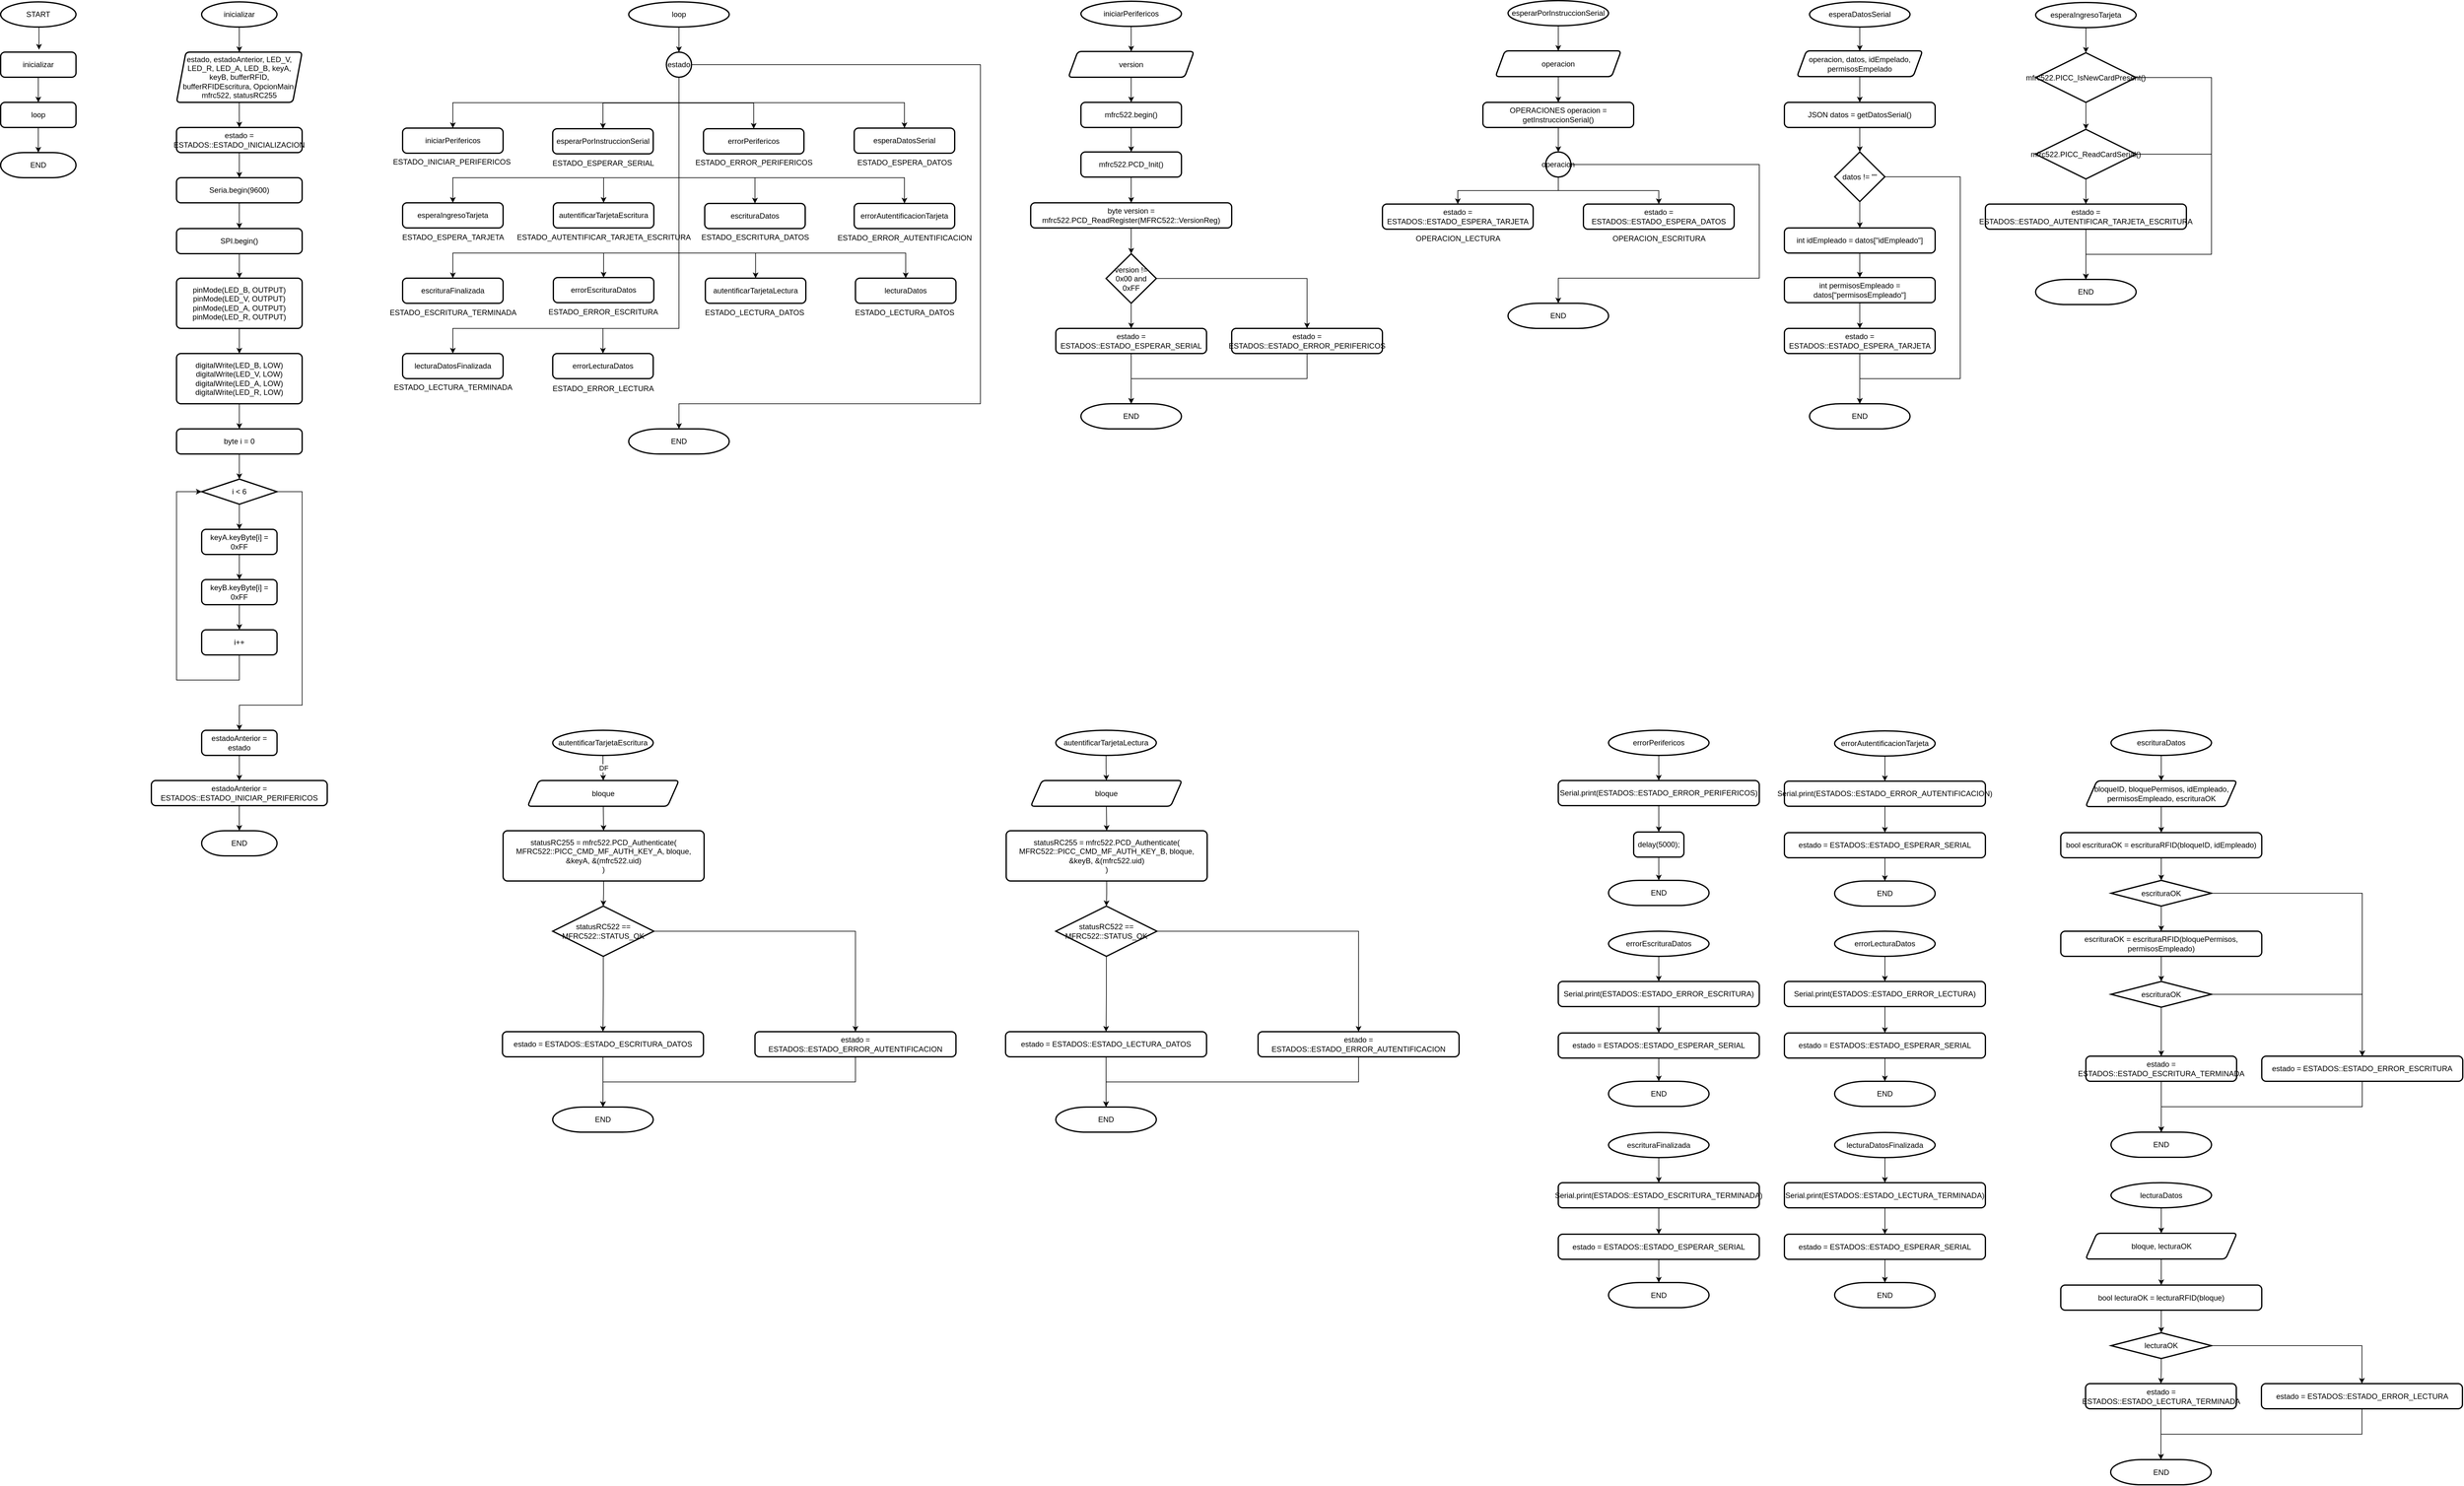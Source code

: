 <mxfile version="21.7.5" type="device">
  <diagram id="C5RBs43oDa-KdzZeNtuy" name="Diagramas de flujo: Quemador">
    <mxGraphModel dx="2440" dy="1415" grid="1" gridSize="10" guides="1" tooltips="1" connect="1" arrows="1" fold="1" page="1" pageScale="1" pageWidth="827" pageHeight="1169" math="0" shadow="0">
      <root>
        <mxCell id="WIyWlLk6GJQsqaUBKTNV-0" />
        <mxCell id="WIyWlLk6GJQsqaUBKTNV-1" parent="WIyWlLk6GJQsqaUBKTNV-0" />
        <mxCell id="pbbuTGtw_yALjnj9FFpd-4" style="edgeStyle=orthogonalEdgeStyle;rounded=0;orthogonalLoop=1;jettySize=auto;html=1;exitX=0.5;exitY=1;exitDx=0;exitDy=0;exitPerimeter=0;entryX=0.509;entryY=-0.098;entryDx=0;entryDy=0;entryPerimeter=0;" parent="WIyWlLk6GJQsqaUBKTNV-1" source="pbbuTGtw_yALjnj9FFpd-0" target="pbbuTGtw_yALjnj9FFpd-2" edge="1">
          <mxGeometry relative="1" as="geometry" />
        </mxCell>
        <mxCell id="pbbuTGtw_yALjnj9FFpd-0" value="START" style="strokeWidth=2;html=1;shape=mxgraph.flowchart.start_1;whiteSpace=wrap;" parent="WIyWlLk6GJQsqaUBKTNV-1" vertex="1">
          <mxGeometry x="40" y="40" width="120" height="40" as="geometry" />
        </mxCell>
        <mxCell id="pbbuTGtw_yALjnj9FFpd-1" value="END" style="strokeWidth=2;html=1;shape=mxgraph.flowchart.terminator;whiteSpace=wrap;" parent="WIyWlLk6GJQsqaUBKTNV-1" vertex="1">
          <mxGeometry x="40" y="280" width="120" height="40" as="geometry" />
        </mxCell>
        <mxCell id="pbbuTGtw_yALjnj9FFpd-5" style="edgeStyle=orthogonalEdgeStyle;rounded=0;orthogonalLoop=1;jettySize=auto;html=1;exitX=0.5;exitY=1;exitDx=0;exitDy=0;entryX=0.5;entryY=0;entryDx=0;entryDy=0;" parent="WIyWlLk6GJQsqaUBKTNV-1" source="pbbuTGtw_yALjnj9FFpd-2" target="pbbuTGtw_yALjnj9FFpd-3" edge="1">
          <mxGeometry relative="1" as="geometry" />
        </mxCell>
        <mxCell id="pbbuTGtw_yALjnj9FFpd-2" value="inicializar" style="rounded=1;whiteSpace=wrap;html=1;absoluteArcSize=1;arcSize=14;strokeWidth=2;" parent="WIyWlLk6GJQsqaUBKTNV-1" vertex="1">
          <mxGeometry x="40" y="120" width="120" height="40" as="geometry" />
        </mxCell>
        <mxCell id="pbbuTGtw_yALjnj9FFpd-6" style="edgeStyle=orthogonalEdgeStyle;rounded=0;orthogonalLoop=1;jettySize=auto;html=1;exitX=0.5;exitY=1;exitDx=0;exitDy=0;entryX=0.5;entryY=0;entryDx=0;entryDy=0;entryPerimeter=0;" parent="WIyWlLk6GJQsqaUBKTNV-1" source="pbbuTGtw_yALjnj9FFpd-3" target="pbbuTGtw_yALjnj9FFpd-1" edge="1">
          <mxGeometry relative="1" as="geometry" />
        </mxCell>
        <mxCell id="pbbuTGtw_yALjnj9FFpd-3" value="loop" style="rounded=1;whiteSpace=wrap;html=1;absoluteArcSize=1;arcSize=14;strokeWidth=2;" parent="WIyWlLk6GJQsqaUBKTNV-1" vertex="1">
          <mxGeometry x="40" y="200" width="120" height="40" as="geometry" />
        </mxCell>
        <mxCell id="pbbuTGtw_yALjnj9FFpd-12" style="edgeStyle=orthogonalEdgeStyle;rounded=0;orthogonalLoop=1;jettySize=auto;html=1;exitX=0.5;exitY=1;exitDx=0;exitDy=0;exitPerimeter=0;entryX=0.5;entryY=0;entryDx=0;entryDy=0;" parent="WIyWlLk6GJQsqaUBKTNV-1" source="pbbuTGtw_yALjnj9FFpd-7" target="pbbuTGtw_yALjnj9FFpd-11" edge="1">
          <mxGeometry relative="1" as="geometry" />
        </mxCell>
        <mxCell id="pbbuTGtw_yALjnj9FFpd-7" value="inicializar" style="strokeWidth=2;html=1;shape=mxgraph.flowchart.start_1;whiteSpace=wrap;" parent="WIyWlLk6GJQsqaUBKTNV-1" vertex="1">
          <mxGeometry x="360" y="40" width="120" height="40" as="geometry" />
        </mxCell>
        <mxCell id="pbbuTGtw_yALjnj9FFpd-16" style="edgeStyle=orthogonalEdgeStyle;rounded=0;orthogonalLoop=1;jettySize=auto;html=1;exitX=0.5;exitY=1;exitDx=0;exitDy=0;entryX=0.5;entryY=0;entryDx=0;entryDy=0;" parent="WIyWlLk6GJQsqaUBKTNV-1" source="pbbuTGtw_yALjnj9FFpd-11" target="pbbuTGtw_yALjnj9FFpd-13" edge="1">
          <mxGeometry relative="1" as="geometry">
            <mxPoint x="420.03" y="240" as="sourcePoint" />
          </mxGeometry>
        </mxCell>
        <mxCell id="pbbuTGtw_yALjnj9FFpd-11" value="estado, estadoAnterior, LED_V, LED_R, LED_A, LED_B, keyA, keyB, bufferRFID, bufferRFIDEscritura, OpcionMain, mfrc522, statusRC255" style="shape=parallelogram;html=1;strokeWidth=2;perimeter=parallelogramPerimeter;whiteSpace=wrap;rounded=1;arcSize=12;size=0.075;" parent="WIyWlLk6GJQsqaUBKTNV-1" vertex="1">
          <mxGeometry x="320" y="120" width="200" height="80" as="geometry" />
        </mxCell>
        <mxCell id="pbbuTGtw_yALjnj9FFpd-15" style="edgeStyle=orthogonalEdgeStyle;rounded=0;orthogonalLoop=1;jettySize=auto;html=1;exitX=0.5;exitY=1;exitDx=0;exitDy=0;entryX=0.5;entryY=0;entryDx=0;entryDy=0;" parent="WIyWlLk6GJQsqaUBKTNV-1" source="pbbuTGtw_yALjnj9FFpd-13" target="pbbuTGtw_yALjnj9FFpd-14" edge="1">
          <mxGeometry relative="1" as="geometry" />
        </mxCell>
        <mxCell id="pbbuTGtw_yALjnj9FFpd-13" value="estado = ESTADOS::ESTADO_INICIALIZACION" style="rounded=1;whiteSpace=wrap;html=1;absoluteArcSize=1;arcSize=14;strokeWidth=2;" parent="WIyWlLk6GJQsqaUBKTNV-1" vertex="1">
          <mxGeometry x="320.03" y="240" width="200" height="40" as="geometry" />
        </mxCell>
        <mxCell id="pbbuTGtw_yALjnj9FFpd-105" style="edgeStyle=orthogonalEdgeStyle;rounded=0;orthogonalLoop=1;jettySize=auto;html=1;exitX=0.5;exitY=1;exitDx=0;exitDy=0;entryX=0.5;entryY=0;entryDx=0;entryDy=0;" parent="WIyWlLk6GJQsqaUBKTNV-1" source="pbbuTGtw_yALjnj9FFpd-14" target="pbbuTGtw_yALjnj9FFpd-104" edge="1">
          <mxGeometry relative="1" as="geometry" />
        </mxCell>
        <mxCell id="pbbuTGtw_yALjnj9FFpd-14" value="Seria.begin(9600)" style="rounded=1;whiteSpace=wrap;html=1;absoluteArcSize=1;arcSize=14;strokeWidth=2;" parent="WIyWlLk6GJQsqaUBKTNV-1" vertex="1">
          <mxGeometry x="320.03" y="320" width="200" height="40" as="geometry" />
        </mxCell>
        <mxCell id="pbbuTGtw_yALjnj9FFpd-23" style="edgeStyle=orthogonalEdgeStyle;rounded=0;orthogonalLoop=1;jettySize=auto;html=1;exitX=0.5;exitY=1;exitDx=0;exitDy=0;entryX=0.5;entryY=0;entryDx=0;entryDy=0;" parent="WIyWlLk6GJQsqaUBKTNV-1" source="pbbuTGtw_yALjnj9FFpd-17" target="pbbuTGtw_yALjnj9FFpd-21" edge="1">
          <mxGeometry relative="1" as="geometry" />
        </mxCell>
        <mxCell id="pbbuTGtw_yALjnj9FFpd-17" value="pinMode(LED_B, OUTPUT)&lt;br&gt;pinMode(LED_V, OUTPUT)&lt;br&gt;pinMode(LED_A, OUTPUT)&lt;br&gt;pinMode(LED_R, OUTPUT)" style="rounded=1;whiteSpace=wrap;html=1;absoluteArcSize=1;arcSize=14;strokeWidth=2;" parent="WIyWlLk6GJQsqaUBKTNV-1" vertex="1">
          <mxGeometry x="320.06" y="480" width="200" height="80" as="geometry" />
        </mxCell>
        <mxCell id="pbbuTGtw_yALjnj9FFpd-25" style="edgeStyle=orthogonalEdgeStyle;rounded=0;orthogonalLoop=1;jettySize=auto;html=1;exitX=0.5;exitY=1;exitDx=0;exitDy=0;entryX=0.5;entryY=0;entryDx=0;entryDy=0;" parent="WIyWlLk6GJQsqaUBKTNV-1" source="pbbuTGtw_yALjnj9FFpd-21" target="pbbuTGtw_yALjnj9FFpd-24" edge="1">
          <mxGeometry relative="1" as="geometry" />
        </mxCell>
        <mxCell id="pbbuTGtw_yALjnj9FFpd-21" value="digitalWrite(LED_B, LOW)&lt;br&gt;digitalWrite(LED_V, LOW)&lt;br&gt;digitalWrite(LED_A, LOW)&lt;br&gt;digitalWrite(LED_R, LOW)" style="rounded=1;whiteSpace=wrap;html=1;absoluteArcSize=1;arcSize=14;strokeWidth=2;" parent="WIyWlLk6GJQsqaUBKTNV-1" vertex="1">
          <mxGeometry x="320.06" y="600" width="200" height="80" as="geometry" />
        </mxCell>
        <mxCell id="pbbuTGtw_yALjnj9FFpd-29" style="edgeStyle=orthogonalEdgeStyle;rounded=0;orthogonalLoop=1;jettySize=auto;html=1;exitX=0.5;exitY=1;exitDx=0;exitDy=0;entryX=0.5;entryY=0;entryDx=0;entryDy=0;entryPerimeter=0;" parent="WIyWlLk6GJQsqaUBKTNV-1" source="pbbuTGtw_yALjnj9FFpd-24" target="pbbuTGtw_yALjnj9FFpd-27" edge="1">
          <mxGeometry relative="1" as="geometry" />
        </mxCell>
        <mxCell id="pbbuTGtw_yALjnj9FFpd-24" value="byte i = 0" style="rounded=1;whiteSpace=wrap;html=1;absoluteArcSize=1;arcSize=14;strokeWidth=2;" parent="WIyWlLk6GJQsqaUBKTNV-1" vertex="1">
          <mxGeometry x="320.06" y="720" width="200" height="40" as="geometry" />
        </mxCell>
        <mxCell id="pbbuTGtw_yALjnj9FFpd-32" style="edgeStyle=orthogonalEdgeStyle;rounded=0;orthogonalLoop=1;jettySize=auto;html=1;exitX=0.5;exitY=1;exitDx=0;exitDy=0;exitPerimeter=0;entryX=0.5;entryY=0;entryDx=0;entryDy=0;" parent="WIyWlLk6GJQsqaUBKTNV-1" source="pbbuTGtw_yALjnj9FFpd-27" target="pbbuTGtw_yALjnj9FFpd-30" edge="1">
          <mxGeometry relative="1" as="geometry" />
        </mxCell>
        <mxCell id="pbbuTGtw_yALjnj9FFpd-39" style="edgeStyle=orthogonalEdgeStyle;rounded=0;orthogonalLoop=1;jettySize=auto;html=1;exitX=1;exitY=0.5;exitDx=0;exitDy=0;exitPerimeter=0;entryX=0.5;entryY=0;entryDx=0;entryDy=0;" parent="WIyWlLk6GJQsqaUBKTNV-1" source="pbbuTGtw_yALjnj9FFpd-27" target="pbbuTGtw_yALjnj9FFpd-38" edge="1">
          <mxGeometry relative="1" as="geometry">
            <Array as="points">
              <mxPoint x="520.06" y="820" />
              <mxPoint x="520.06" y="1160" />
              <mxPoint x="420.06" y="1160" />
            </Array>
          </mxGeometry>
        </mxCell>
        <mxCell id="pbbuTGtw_yALjnj9FFpd-27" value="i &amp;lt; 6" style="strokeWidth=2;html=1;shape=mxgraph.flowchart.decision;whiteSpace=wrap;" parent="WIyWlLk6GJQsqaUBKTNV-1" vertex="1">
          <mxGeometry x="360.06" y="800" width="120" height="40" as="geometry" />
        </mxCell>
        <mxCell id="pbbuTGtw_yALjnj9FFpd-33" style="edgeStyle=orthogonalEdgeStyle;rounded=0;orthogonalLoop=1;jettySize=auto;html=1;exitX=0.5;exitY=1;exitDx=0;exitDy=0;entryX=0.5;entryY=0;entryDx=0;entryDy=0;" parent="WIyWlLk6GJQsqaUBKTNV-1" source="pbbuTGtw_yALjnj9FFpd-30" target="pbbuTGtw_yALjnj9FFpd-31" edge="1">
          <mxGeometry relative="1" as="geometry" />
        </mxCell>
        <mxCell id="pbbuTGtw_yALjnj9FFpd-30" value="keyA.keyByte[i] = 0xFF" style="rounded=1;whiteSpace=wrap;html=1;absoluteArcSize=1;arcSize=14;strokeWidth=2;" parent="WIyWlLk6GJQsqaUBKTNV-1" vertex="1">
          <mxGeometry x="360.06" y="880" width="120" height="40" as="geometry" />
        </mxCell>
        <mxCell id="pbbuTGtw_yALjnj9FFpd-36" style="edgeStyle=orthogonalEdgeStyle;rounded=0;orthogonalLoop=1;jettySize=auto;html=1;exitX=0.5;exitY=1;exitDx=0;exitDy=0;entryX=0.5;entryY=0;entryDx=0;entryDy=0;" parent="WIyWlLk6GJQsqaUBKTNV-1" source="pbbuTGtw_yALjnj9FFpd-31" target="pbbuTGtw_yALjnj9FFpd-35" edge="1">
          <mxGeometry relative="1" as="geometry" />
        </mxCell>
        <mxCell id="pbbuTGtw_yALjnj9FFpd-31" value="keyB.keyByte[i] = 0xFF" style="rounded=1;whiteSpace=wrap;html=1;absoluteArcSize=1;arcSize=14;strokeWidth=2;" parent="WIyWlLk6GJQsqaUBKTNV-1" vertex="1">
          <mxGeometry x="360.06" y="960" width="120" height="40" as="geometry" />
        </mxCell>
        <mxCell id="pbbuTGtw_yALjnj9FFpd-37" style="edgeStyle=orthogonalEdgeStyle;rounded=0;orthogonalLoop=1;jettySize=auto;html=1;exitX=0.5;exitY=1;exitDx=0;exitDy=0;entryX=0;entryY=0.5;entryDx=0;entryDy=0;entryPerimeter=0;" parent="WIyWlLk6GJQsqaUBKTNV-1" source="pbbuTGtw_yALjnj9FFpd-35" target="pbbuTGtw_yALjnj9FFpd-27" edge="1">
          <mxGeometry relative="1" as="geometry">
            <Array as="points">
              <mxPoint x="420.06" y="1120" />
              <mxPoint x="320.06" y="1120" />
              <mxPoint x="320.06" y="820" />
            </Array>
          </mxGeometry>
        </mxCell>
        <mxCell id="pbbuTGtw_yALjnj9FFpd-35" value="i++" style="rounded=1;whiteSpace=wrap;html=1;absoluteArcSize=1;arcSize=14;strokeWidth=2;" parent="WIyWlLk6GJQsqaUBKTNV-1" vertex="1">
          <mxGeometry x="360.06" y="1040" width="120" height="40" as="geometry" />
        </mxCell>
        <mxCell id="pbbuTGtw_yALjnj9FFpd-41" style="edgeStyle=orthogonalEdgeStyle;rounded=0;orthogonalLoop=1;jettySize=auto;html=1;exitX=0.5;exitY=1;exitDx=0;exitDy=0;entryX=0.5;entryY=0;entryDx=0;entryDy=0;" parent="WIyWlLk6GJQsqaUBKTNV-1" source="pbbuTGtw_yALjnj9FFpd-38" target="pbbuTGtw_yALjnj9FFpd-40" edge="1">
          <mxGeometry relative="1" as="geometry" />
        </mxCell>
        <mxCell id="pbbuTGtw_yALjnj9FFpd-38" value="estadoAnterior = estado" style="rounded=1;whiteSpace=wrap;html=1;absoluteArcSize=1;arcSize=14;strokeWidth=2;" parent="WIyWlLk6GJQsqaUBKTNV-1" vertex="1">
          <mxGeometry x="360.06" y="1200" width="120" height="40" as="geometry" />
        </mxCell>
        <mxCell id="pbbuTGtw_yALjnj9FFpd-43" style="edgeStyle=orthogonalEdgeStyle;rounded=0;orthogonalLoop=1;jettySize=auto;html=1;exitX=0.5;exitY=1;exitDx=0;exitDy=0;entryX=0.5;entryY=0;entryDx=0;entryDy=0;entryPerimeter=0;" parent="WIyWlLk6GJQsqaUBKTNV-1" source="pbbuTGtw_yALjnj9FFpd-40" target="pbbuTGtw_yALjnj9FFpd-42" edge="1">
          <mxGeometry relative="1" as="geometry" />
        </mxCell>
        <mxCell id="pbbuTGtw_yALjnj9FFpd-40" value="estadoAnterior = ESTADOS::ESTADO_INICIAR_PERIFERICOS" style="rounded=1;whiteSpace=wrap;html=1;absoluteArcSize=1;arcSize=14;strokeWidth=2;" parent="WIyWlLk6GJQsqaUBKTNV-1" vertex="1">
          <mxGeometry x="280" y="1280" width="280" height="40" as="geometry" />
        </mxCell>
        <mxCell id="pbbuTGtw_yALjnj9FFpd-42" value="END" style="strokeWidth=2;html=1;shape=mxgraph.flowchart.terminator;whiteSpace=wrap;" parent="WIyWlLk6GJQsqaUBKTNV-1" vertex="1">
          <mxGeometry x="360.06" y="1360" width="120" height="40" as="geometry" />
        </mxCell>
        <mxCell id="pbbuTGtw_yALjnj9FFpd-49" style="edgeStyle=orthogonalEdgeStyle;rounded=0;orthogonalLoop=1;jettySize=auto;html=1;exitX=0.5;exitY=1;exitDx=0;exitDy=0;exitPerimeter=0;entryX=0.5;entryY=0;entryDx=0;entryDy=0;entryPerimeter=0;" parent="WIyWlLk6GJQsqaUBKTNV-1" source="pbbuTGtw_yALjnj9FFpd-46" target="pbbuTGtw_yALjnj9FFpd-47" edge="1">
          <mxGeometry relative="1" as="geometry" />
        </mxCell>
        <mxCell id="pbbuTGtw_yALjnj9FFpd-46" value="loop" style="strokeWidth=2;html=1;shape=mxgraph.flowchart.start_1;whiteSpace=wrap;" parent="WIyWlLk6GJQsqaUBKTNV-1" vertex="1">
          <mxGeometry x="1040" y="40" width="160" height="40" as="geometry" />
        </mxCell>
        <mxCell id="pbbuTGtw_yALjnj9FFpd-56" style="edgeStyle=orthogonalEdgeStyle;rounded=0;orthogonalLoop=1;jettySize=auto;html=1;exitX=0.5;exitY=1;exitDx=0;exitDy=0;exitPerimeter=0;entryX=0.5;entryY=0;entryDx=0;entryDy=0;" parent="WIyWlLk6GJQsqaUBKTNV-1" source="pbbuTGtw_yALjnj9FFpd-47" target="pbbuTGtw_yALjnj9FFpd-54" edge="1">
          <mxGeometry relative="1" as="geometry">
            <mxPoint x="820" y="201.0" as="sourcePoint" />
          </mxGeometry>
        </mxCell>
        <mxCell id="pbbuTGtw_yALjnj9FFpd-59" style="edgeStyle=orthogonalEdgeStyle;rounded=0;orthogonalLoop=1;jettySize=auto;html=1;exitX=0.5;exitY=1;exitDx=0;exitDy=0;exitPerimeter=0;entryX=0.5;entryY=0;entryDx=0;entryDy=0;" parent="WIyWlLk6GJQsqaUBKTNV-1" source="pbbuTGtw_yALjnj9FFpd-47" target="pbbuTGtw_yALjnj9FFpd-57" edge="1">
          <mxGeometry relative="1" as="geometry">
            <mxPoint x="820" y="201.0" as="sourcePoint" />
          </mxGeometry>
        </mxCell>
        <mxCell id="pbbuTGtw_yALjnj9FFpd-86" style="edgeStyle=orthogonalEdgeStyle;rounded=0;orthogonalLoop=1;jettySize=auto;html=1;exitX=0.5;exitY=1;exitDx=0;exitDy=0;exitPerimeter=0;entryX=0.5;entryY=0;entryDx=0;entryDy=0;" parent="WIyWlLk6GJQsqaUBKTNV-1" source="pbbuTGtw_yALjnj9FFpd-47" target="pbbuTGtw_yALjnj9FFpd-50" edge="1">
          <mxGeometry relative="1" as="geometry" />
        </mxCell>
        <mxCell id="pbbuTGtw_yALjnj9FFpd-87" style="edgeStyle=orthogonalEdgeStyle;rounded=0;orthogonalLoop=1;jettySize=auto;html=1;exitX=0.5;exitY=1;exitDx=0;exitDy=0;exitPerimeter=0;entryX=0.5;entryY=0;entryDx=0;entryDy=0;" parent="WIyWlLk6GJQsqaUBKTNV-1" source="pbbuTGtw_yALjnj9FFpd-47" target="pbbuTGtw_yALjnj9FFpd-63" edge="1">
          <mxGeometry relative="1" as="geometry" />
        </mxCell>
        <mxCell id="pbbuTGtw_yALjnj9FFpd-89" style="edgeStyle=orthogonalEdgeStyle;rounded=0;orthogonalLoop=1;jettySize=auto;html=1;exitX=0.5;exitY=1;exitDx=0;exitDy=0;exitPerimeter=0;entryX=0.5;entryY=0;entryDx=0;entryDy=0;" parent="WIyWlLk6GJQsqaUBKTNV-1" source="pbbuTGtw_yALjnj9FFpd-47" target="pbbuTGtw_yALjnj9FFpd-61" edge="1">
          <mxGeometry relative="1" as="geometry">
            <Array as="points">
              <mxPoint x="1120" y="320" />
              <mxPoint x="760" y="320" />
            </Array>
          </mxGeometry>
        </mxCell>
        <mxCell id="pbbuTGtw_yALjnj9FFpd-90" style="edgeStyle=orthogonalEdgeStyle;rounded=0;orthogonalLoop=1;jettySize=auto;html=1;exitX=0.5;exitY=1;exitDx=0;exitDy=0;exitPerimeter=0;entryX=0.5;entryY=0;entryDx=0;entryDy=0;" parent="WIyWlLk6GJQsqaUBKTNV-1" source="pbbuTGtw_yALjnj9FFpd-47" target="pbbuTGtw_yALjnj9FFpd-66" edge="1">
          <mxGeometry relative="1" as="geometry">
            <Array as="points">
              <mxPoint x="1120" y="320" />
              <mxPoint x="1000" y="320" />
            </Array>
          </mxGeometry>
        </mxCell>
        <mxCell id="pbbuTGtw_yALjnj9FFpd-91" style="edgeStyle=orthogonalEdgeStyle;rounded=0;orthogonalLoop=1;jettySize=auto;html=1;exitX=0.5;exitY=1;exitDx=0;exitDy=0;exitPerimeter=0;entryX=0.5;entryY=0;entryDx=0;entryDy=0;" parent="WIyWlLk6GJQsqaUBKTNV-1" source="pbbuTGtw_yALjnj9FFpd-47" target="pbbuTGtw_yALjnj9FFpd-68" edge="1">
          <mxGeometry relative="1" as="geometry">
            <Array as="points">
              <mxPoint x="1120" y="320" />
              <mxPoint x="1241" y="320" />
            </Array>
          </mxGeometry>
        </mxCell>
        <mxCell id="pbbuTGtw_yALjnj9FFpd-92" style="edgeStyle=orthogonalEdgeStyle;rounded=0;orthogonalLoop=1;jettySize=auto;html=1;exitX=0.5;exitY=1;exitDx=0;exitDy=0;exitPerimeter=0;entryX=0.5;entryY=0;entryDx=0;entryDy=0;" parent="WIyWlLk6GJQsqaUBKTNV-1" source="pbbuTGtw_yALjnj9FFpd-47" target="pbbuTGtw_yALjnj9FFpd-71" edge="1">
          <mxGeometry relative="1" as="geometry">
            <Array as="points">
              <mxPoint x="1120" y="320" />
              <mxPoint x="1479" y="320" />
            </Array>
          </mxGeometry>
        </mxCell>
        <mxCell id="pbbuTGtw_yALjnj9FFpd-93" style="edgeStyle=orthogonalEdgeStyle;rounded=0;orthogonalLoop=1;jettySize=auto;html=1;exitX=0.5;exitY=1;exitDx=0;exitDy=0;exitPerimeter=0;entryX=0.5;entryY=0;entryDx=0;entryDy=0;" parent="WIyWlLk6GJQsqaUBKTNV-1" source="pbbuTGtw_yALjnj9FFpd-47" target="pbbuTGtw_yALjnj9FFpd-73" edge="1">
          <mxGeometry relative="1" as="geometry">
            <Array as="points">
              <mxPoint x="1120" y="440" />
              <mxPoint x="760" y="440" />
            </Array>
          </mxGeometry>
        </mxCell>
        <mxCell id="pbbuTGtw_yALjnj9FFpd-94" style="edgeStyle=orthogonalEdgeStyle;rounded=0;orthogonalLoop=1;jettySize=auto;html=1;exitX=0.5;exitY=1;exitDx=0;exitDy=0;exitPerimeter=0;entryX=0.5;entryY=0;entryDx=0;entryDy=0;" parent="WIyWlLk6GJQsqaUBKTNV-1" source="pbbuTGtw_yALjnj9FFpd-47" target="pbbuTGtw_yALjnj9FFpd-75" edge="1">
          <mxGeometry relative="1" as="geometry">
            <Array as="points">
              <mxPoint x="1120" y="440" />
              <mxPoint x="1000" y="440" />
            </Array>
          </mxGeometry>
        </mxCell>
        <mxCell id="pbbuTGtw_yALjnj9FFpd-95" style="edgeStyle=orthogonalEdgeStyle;rounded=0;orthogonalLoop=1;jettySize=auto;html=1;exitX=0.5;exitY=1;exitDx=0;exitDy=0;exitPerimeter=0;entryX=0.5;entryY=0;entryDx=0;entryDy=0;" parent="WIyWlLk6GJQsqaUBKTNV-1" source="pbbuTGtw_yALjnj9FFpd-47" target="pbbuTGtw_yALjnj9FFpd-77" edge="1">
          <mxGeometry relative="1" as="geometry">
            <Array as="points">
              <mxPoint x="1120" y="440" />
              <mxPoint x="1481" y="440" />
            </Array>
          </mxGeometry>
        </mxCell>
        <mxCell id="pbbuTGtw_yALjnj9FFpd-96" style="edgeStyle=orthogonalEdgeStyle;rounded=0;orthogonalLoop=1;jettySize=auto;html=1;exitX=0.5;exitY=1;exitDx=0;exitDy=0;exitPerimeter=0;entryX=0.5;entryY=0;entryDx=0;entryDy=0;" parent="WIyWlLk6GJQsqaUBKTNV-1" source="pbbuTGtw_yALjnj9FFpd-47" target="pbbuTGtw_yALjnj9FFpd-79" edge="1">
          <mxGeometry relative="1" as="geometry">
            <Array as="points">
              <mxPoint x="1120" y="560" />
              <mxPoint x="760" y="560" />
            </Array>
          </mxGeometry>
        </mxCell>
        <mxCell id="pbbuTGtw_yALjnj9FFpd-97" style="edgeStyle=orthogonalEdgeStyle;rounded=0;orthogonalLoop=1;jettySize=auto;html=1;exitX=0.5;exitY=1;exitDx=0;exitDy=0;exitPerimeter=0;entryX=0.5;entryY=0;entryDx=0;entryDy=0;" parent="WIyWlLk6GJQsqaUBKTNV-1" source="pbbuTGtw_yALjnj9FFpd-47" target="pbbuTGtw_yALjnj9FFpd-81" edge="1">
          <mxGeometry relative="1" as="geometry">
            <Array as="points">
              <mxPoint x="1120" y="560" />
              <mxPoint x="999" y="560" />
            </Array>
          </mxGeometry>
        </mxCell>
        <mxCell id="pbbuTGtw_yALjnj9FFpd-99" style="edgeStyle=orthogonalEdgeStyle;rounded=0;orthogonalLoop=1;jettySize=auto;html=1;exitX=1;exitY=0.5;exitDx=0;exitDy=0;exitPerimeter=0;entryX=0.5;entryY=0;entryDx=0;entryDy=0;entryPerimeter=0;" parent="WIyWlLk6GJQsqaUBKTNV-1" source="pbbuTGtw_yALjnj9FFpd-47" target="pbbuTGtw_yALjnj9FFpd-100" edge="1">
          <mxGeometry relative="1" as="geometry">
            <mxPoint x="1120.0" y="720" as="targetPoint" />
            <Array as="points">
              <mxPoint x="1600" y="140" />
              <mxPoint x="1600" y="680" />
              <mxPoint x="1120" y="680" />
            </Array>
          </mxGeometry>
        </mxCell>
        <mxCell id="pbbuTGtw_yALjnj9FFpd-204" style="edgeStyle=orthogonalEdgeStyle;rounded=0;orthogonalLoop=1;jettySize=auto;html=1;exitX=0.5;exitY=1;exitDx=0;exitDy=0;exitPerimeter=0;entryX=0.5;entryY=0;entryDx=0;entryDy=0;" parent="WIyWlLk6GJQsqaUBKTNV-1" source="pbbuTGtw_yALjnj9FFpd-47" target="pbbuTGtw_yALjnj9FFpd-202" edge="1">
          <mxGeometry relative="1" as="geometry">
            <Array as="points">
              <mxPoint x="1120" y="440" />
              <mxPoint x="1242" y="440" />
            </Array>
          </mxGeometry>
        </mxCell>
        <mxCell id="pbbuTGtw_yALjnj9FFpd-47" value="estado" style="strokeWidth=2;html=1;shape=mxgraph.flowchart.start_2;whiteSpace=wrap;" parent="WIyWlLk6GJQsqaUBKTNV-1" vertex="1">
          <mxGeometry x="1100" y="120" width="40" height="40" as="geometry" />
        </mxCell>
        <mxCell id="pbbuTGtw_yALjnj9FFpd-50" value="iniciarPerifericos" style="rounded=1;whiteSpace=wrap;html=1;absoluteArcSize=1;arcSize=14;strokeWidth=2;" parent="WIyWlLk6GJQsqaUBKTNV-1" vertex="1">
          <mxGeometry x="680" y="241" width="160" height="40" as="geometry" />
        </mxCell>
        <mxCell id="pbbuTGtw_yALjnj9FFpd-53" value="ESTADO_INICIAR_PERIFERICOS" style="text;html=1;align=center;verticalAlign=middle;resizable=0;points=[];autosize=1;strokeColor=none;fillColor=none;" parent="WIyWlLk6GJQsqaUBKTNV-1" vertex="1">
          <mxGeometry x="653" y="280" width="210" height="30" as="geometry" />
        </mxCell>
        <mxCell id="pbbuTGtw_yALjnj9FFpd-54" value="esperarPorInstruccionSerial" style="rounded=1;whiteSpace=wrap;html=1;absoluteArcSize=1;arcSize=14;strokeWidth=2;" parent="WIyWlLk6GJQsqaUBKTNV-1" vertex="1">
          <mxGeometry x="919" y="242" width="160" height="40" as="geometry" />
        </mxCell>
        <mxCell id="pbbuTGtw_yALjnj9FFpd-55" value="ESTADO_ESPERAR_SERIAL" style="text;html=1;align=center;verticalAlign=middle;resizable=0;points=[];autosize=1;strokeColor=none;fillColor=none;" parent="WIyWlLk6GJQsqaUBKTNV-1" vertex="1">
          <mxGeometry x="904" y="282" width="190" height="30" as="geometry" />
        </mxCell>
        <mxCell id="pbbuTGtw_yALjnj9FFpd-57" value="errorPerifericos" style="rounded=1;whiteSpace=wrap;html=1;absoluteArcSize=1;arcSize=14;strokeWidth=2;" parent="WIyWlLk6GJQsqaUBKTNV-1" vertex="1">
          <mxGeometry x="1159" y="242" width="160" height="40" as="geometry" />
        </mxCell>
        <mxCell id="pbbuTGtw_yALjnj9FFpd-58" value="ESTADO_ERROR_PERIFERICOS" style="text;html=1;align=center;verticalAlign=middle;resizable=0;points=[];autosize=1;strokeColor=none;fillColor=none;" parent="WIyWlLk6GJQsqaUBKTNV-1" vertex="1">
          <mxGeometry x="1134" y="281" width="210" height="30" as="geometry" />
        </mxCell>
        <mxCell id="pbbuTGtw_yALjnj9FFpd-61" value="esperaIngresoTarjeta" style="rounded=1;whiteSpace=wrap;html=1;absoluteArcSize=1;arcSize=14;strokeWidth=2;" parent="WIyWlLk6GJQsqaUBKTNV-1" vertex="1">
          <mxGeometry x="680" y="360" width="160" height="40" as="geometry" />
        </mxCell>
        <mxCell id="pbbuTGtw_yALjnj9FFpd-62" value="ESTADO_ESPERA_TARJETA" style="text;html=1;align=center;verticalAlign=middle;resizable=0;points=[];autosize=1;strokeColor=none;fillColor=none;" parent="WIyWlLk6GJQsqaUBKTNV-1" vertex="1">
          <mxGeometry x="665" y="400" width="190" height="30" as="geometry" />
        </mxCell>
        <mxCell id="pbbuTGtw_yALjnj9FFpd-63" value="esperaDatosSerial" style="rounded=1;whiteSpace=wrap;html=1;absoluteArcSize=1;arcSize=14;strokeWidth=2;" parent="WIyWlLk6GJQsqaUBKTNV-1" vertex="1">
          <mxGeometry x="1399" y="241" width="160" height="40" as="geometry" />
        </mxCell>
        <mxCell id="pbbuTGtw_yALjnj9FFpd-65" value="ESTADO_ESPERA_DATOS" style="text;html=1;align=center;verticalAlign=middle;resizable=0;points=[];autosize=1;strokeColor=none;fillColor=none;" parent="WIyWlLk6GJQsqaUBKTNV-1" vertex="1">
          <mxGeometry x="1394" y="281" width="170" height="30" as="geometry" />
        </mxCell>
        <mxCell id="pbbuTGtw_yALjnj9FFpd-66" value="autentificarTarjetaEscritura" style="rounded=1;whiteSpace=wrap;html=1;absoluteArcSize=1;arcSize=14;strokeWidth=2;" parent="WIyWlLk6GJQsqaUBKTNV-1" vertex="1">
          <mxGeometry x="920" y="360" width="160" height="40" as="geometry" />
        </mxCell>
        <mxCell id="pbbuTGtw_yALjnj9FFpd-67" value="ESTADO_AUTENTIFICAR_TARJETA_ESCRITURA" style="text;html=1;align=center;verticalAlign=middle;resizable=0;points=[];autosize=1;strokeColor=none;fillColor=none;" parent="WIyWlLk6GJQsqaUBKTNV-1" vertex="1">
          <mxGeometry x="850" y="400" width="300" height="30" as="geometry" />
        </mxCell>
        <mxCell id="pbbuTGtw_yALjnj9FFpd-68" value="escrituraDatos" style="rounded=1;whiteSpace=wrap;html=1;absoluteArcSize=1;arcSize=14;strokeWidth=2;" parent="WIyWlLk6GJQsqaUBKTNV-1" vertex="1">
          <mxGeometry x="1161" y="361" width="160" height="40" as="geometry" />
        </mxCell>
        <mxCell id="pbbuTGtw_yALjnj9FFpd-69" value="ESTADO_ESCRITURA_DATOS" style="text;html=1;align=center;verticalAlign=middle;resizable=0;points=[];autosize=1;strokeColor=none;fillColor=none;" parent="WIyWlLk6GJQsqaUBKTNV-1" vertex="1">
          <mxGeometry x="1146" y="400" width="190" height="30" as="geometry" />
        </mxCell>
        <mxCell id="pbbuTGtw_yALjnj9FFpd-71" value="errorAutentificacionTarjeta" style="rounded=1;whiteSpace=wrap;html=1;absoluteArcSize=1;arcSize=14;strokeWidth=2;" parent="WIyWlLk6GJQsqaUBKTNV-1" vertex="1">
          <mxGeometry x="1399" y="361" width="160" height="40" as="geometry" />
        </mxCell>
        <mxCell id="pbbuTGtw_yALjnj9FFpd-72" value="ESTADO_ERROR_AUTENTIFICACION" style="text;html=1;align=center;verticalAlign=middle;resizable=0;points=[];autosize=1;strokeColor=none;fillColor=none;" parent="WIyWlLk6GJQsqaUBKTNV-1" vertex="1">
          <mxGeometry x="1359" y="401" width="240" height="30" as="geometry" />
        </mxCell>
        <mxCell id="pbbuTGtw_yALjnj9FFpd-73" value="escrituraFinalizada" style="rounded=1;whiteSpace=wrap;html=1;absoluteArcSize=1;arcSize=14;strokeWidth=2;" parent="WIyWlLk6GJQsqaUBKTNV-1" vertex="1">
          <mxGeometry x="680" y="480" width="160" height="40" as="geometry" />
        </mxCell>
        <mxCell id="pbbuTGtw_yALjnj9FFpd-74" value="ESTADO_ESCRITURA_TERMINADA" style="text;html=1;align=center;verticalAlign=middle;resizable=0;points=[];autosize=1;strokeColor=none;fillColor=none;" parent="WIyWlLk6GJQsqaUBKTNV-1" vertex="1">
          <mxGeometry x="645" y="520" width="230" height="30" as="geometry" />
        </mxCell>
        <mxCell id="pbbuTGtw_yALjnj9FFpd-75" value="errorEscrituraDatos" style="rounded=1;whiteSpace=wrap;html=1;absoluteArcSize=1;arcSize=14;strokeWidth=2;" parent="WIyWlLk6GJQsqaUBKTNV-1" vertex="1">
          <mxGeometry x="920" y="479" width="160" height="40" as="geometry" />
        </mxCell>
        <mxCell id="pbbuTGtw_yALjnj9FFpd-76" value="ESTADO_ERROR_ESCRITURA" style="text;html=1;align=center;verticalAlign=middle;resizable=0;points=[];autosize=1;strokeColor=none;fillColor=none;" parent="WIyWlLk6GJQsqaUBKTNV-1" vertex="1">
          <mxGeometry x="899" y="519" width="200" height="30" as="geometry" />
        </mxCell>
        <mxCell id="pbbuTGtw_yALjnj9FFpd-77" value="lecturaDatos" style="rounded=1;whiteSpace=wrap;html=1;absoluteArcSize=1;arcSize=14;strokeWidth=2;" parent="WIyWlLk6GJQsqaUBKTNV-1" vertex="1">
          <mxGeometry x="1401" y="480" width="160" height="40" as="geometry" />
        </mxCell>
        <mxCell id="pbbuTGtw_yALjnj9FFpd-78" value="ESTADO_LECTURA_DATOS" style="text;html=1;align=center;verticalAlign=middle;resizable=0;points=[];autosize=1;strokeColor=none;fillColor=none;" parent="WIyWlLk6GJQsqaUBKTNV-1" vertex="1">
          <mxGeometry x="1389" y="520" width="180" height="30" as="geometry" />
        </mxCell>
        <mxCell id="pbbuTGtw_yALjnj9FFpd-79" value="lecturaDatosFinalizada" style="rounded=1;whiteSpace=wrap;html=1;absoluteArcSize=1;arcSize=14;strokeWidth=2;" parent="WIyWlLk6GJQsqaUBKTNV-1" vertex="1">
          <mxGeometry x="680" y="600" width="160" height="40" as="geometry" />
        </mxCell>
        <mxCell id="pbbuTGtw_yALjnj9FFpd-80" value="ESTADO_LECTURA_TERMINADA" style="text;html=1;align=center;verticalAlign=middle;resizable=0;points=[];autosize=1;strokeColor=none;fillColor=none;" parent="WIyWlLk6GJQsqaUBKTNV-1" vertex="1">
          <mxGeometry x="655" y="639" width="210" height="30" as="geometry" />
        </mxCell>
        <mxCell id="pbbuTGtw_yALjnj9FFpd-81" value="errorLecturaDatos" style="rounded=1;whiteSpace=wrap;html=1;absoluteArcSize=1;arcSize=14;strokeWidth=2;" parent="WIyWlLk6GJQsqaUBKTNV-1" vertex="1">
          <mxGeometry x="919" y="600" width="160" height="40" as="geometry" />
        </mxCell>
        <mxCell id="pbbuTGtw_yALjnj9FFpd-82" value="ESTADO_ERROR_LECTURA" style="text;html=1;align=center;verticalAlign=middle;resizable=0;points=[];autosize=1;strokeColor=none;fillColor=none;" parent="WIyWlLk6GJQsqaUBKTNV-1" vertex="1">
          <mxGeometry x="909" y="641" width="180" height="30" as="geometry" />
        </mxCell>
        <mxCell id="pbbuTGtw_yALjnj9FFpd-100" value="END" style="strokeWidth=2;html=1;shape=mxgraph.flowchart.terminator;whiteSpace=wrap;" parent="WIyWlLk6GJQsqaUBKTNV-1" vertex="1">
          <mxGeometry x="1040" y="720" width="160" height="40" as="geometry" />
        </mxCell>
        <mxCell id="pbbuTGtw_yALjnj9FFpd-112" style="edgeStyle=orthogonalEdgeStyle;rounded=0;orthogonalLoop=1;jettySize=auto;html=1;exitX=0.5;exitY=1;exitDx=0;exitDy=0;exitPerimeter=0;entryX=0.5;entryY=0;entryDx=0;entryDy=0;" parent="WIyWlLk6GJQsqaUBKTNV-1" source="pbbuTGtw_yALjnj9FFpd-101" target="pbbuTGtw_yALjnj9FFpd-110" edge="1">
          <mxGeometry relative="1" as="geometry" />
        </mxCell>
        <mxCell id="pbbuTGtw_yALjnj9FFpd-101" value="iniciarPerifericos" style="strokeWidth=2;html=1;shape=mxgraph.flowchart.start_1;whiteSpace=wrap;" parent="WIyWlLk6GJQsqaUBKTNV-1" vertex="1">
          <mxGeometry x="1760" y="39" width="160" height="40" as="geometry" />
        </mxCell>
        <mxCell id="pbbuTGtw_yALjnj9FFpd-114" style="edgeStyle=orthogonalEdgeStyle;rounded=0;orthogonalLoop=1;jettySize=auto;html=1;exitX=0.5;exitY=1;exitDx=0;exitDy=0;entryX=0.5;entryY=0;entryDx=0;entryDy=0;" parent="WIyWlLk6GJQsqaUBKTNV-1" source="pbbuTGtw_yALjnj9FFpd-103" target="pbbuTGtw_yALjnj9FFpd-108" edge="1">
          <mxGeometry relative="1" as="geometry" />
        </mxCell>
        <mxCell id="pbbuTGtw_yALjnj9FFpd-103" value="mfrc522.begin()" style="rounded=1;whiteSpace=wrap;html=1;absoluteArcSize=1;arcSize=14;strokeWidth=2;" parent="WIyWlLk6GJQsqaUBKTNV-1" vertex="1">
          <mxGeometry x="1760" y="200" width="160" height="40" as="geometry" />
        </mxCell>
        <mxCell id="pbbuTGtw_yALjnj9FFpd-106" style="edgeStyle=orthogonalEdgeStyle;rounded=0;orthogonalLoop=1;jettySize=auto;html=1;exitX=0.5;exitY=1;exitDx=0;exitDy=0;entryX=0.5;entryY=0;entryDx=0;entryDy=0;" parent="WIyWlLk6GJQsqaUBKTNV-1" source="pbbuTGtw_yALjnj9FFpd-104" target="pbbuTGtw_yALjnj9FFpd-17" edge="1">
          <mxGeometry relative="1" as="geometry" />
        </mxCell>
        <mxCell id="pbbuTGtw_yALjnj9FFpd-104" value="SPI.begin()" style="rounded=1;whiteSpace=wrap;html=1;absoluteArcSize=1;arcSize=14;strokeWidth=2;" parent="WIyWlLk6GJQsqaUBKTNV-1" vertex="1">
          <mxGeometry x="320.06" y="401" width="200" height="40" as="geometry" />
        </mxCell>
        <mxCell id="pbbuTGtw_yALjnj9FFpd-115" style="edgeStyle=orthogonalEdgeStyle;rounded=0;orthogonalLoop=1;jettySize=auto;html=1;exitX=0.5;exitY=1;exitDx=0;exitDy=0;entryX=0.5;entryY=0;entryDx=0;entryDy=0;" parent="WIyWlLk6GJQsqaUBKTNV-1" source="pbbuTGtw_yALjnj9FFpd-108" target="pbbuTGtw_yALjnj9FFpd-109" edge="1">
          <mxGeometry relative="1" as="geometry" />
        </mxCell>
        <mxCell id="pbbuTGtw_yALjnj9FFpd-108" value="mfrc522.PCD_Init()" style="rounded=1;whiteSpace=wrap;html=1;absoluteArcSize=1;arcSize=14;strokeWidth=2;" parent="WIyWlLk6GJQsqaUBKTNV-1" vertex="1">
          <mxGeometry x="1760" y="279" width="160" height="40" as="geometry" />
        </mxCell>
        <mxCell id="pbbuTGtw_yALjnj9FFpd-117" style="edgeStyle=orthogonalEdgeStyle;rounded=0;orthogonalLoop=1;jettySize=auto;html=1;exitX=0.5;exitY=1;exitDx=0;exitDy=0;entryX=0.5;entryY=0;entryDx=0;entryDy=0;entryPerimeter=0;" parent="WIyWlLk6GJQsqaUBKTNV-1" source="pbbuTGtw_yALjnj9FFpd-109" target="pbbuTGtw_yALjnj9FFpd-116" edge="1">
          <mxGeometry relative="1" as="geometry" />
        </mxCell>
        <mxCell id="pbbuTGtw_yALjnj9FFpd-109" value="byte version = mfrc522.PCD_ReadRegister(MFRC522::VersionReg)" style="rounded=1;whiteSpace=wrap;html=1;absoluteArcSize=1;arcSize=14;strokeWidth=2;" parent="WIyWlLk6GJQsqaUBKTNV-1" vertex="1">
          <mxGeometry x="1680" y="360" width="320" height="40" as="geometry" />
        </mxCell>
        <mxCell id="pbbuTGtw_yALjnj9FFpd-113" style="edgeStyle=orthogonalEdgeStyle;rounded=0;orthogonalLoop=1;jettySize=auto;html=1;exitX=0.5;exitY=1;exitDx=0;exitDy=0;entryX=0.5;entryY=0;entryDx=0;entryDy=0;" parent="WIyWlLk6GJQsqaUBKTNV-1" source="pbbuTGtw_yALjnj9FFpd-110" target="pbbuTGtw_yALjnj9FFpd-103" edge="1">
          <mxGeometry relative="1" as="geometry" />
        </mxCell>
        <mxCell id="pbbuTGtw_yALjnj9FFpd-110" value="version" style="shape=parallelogram;html=1;strokeWidth=2;perimeter=parallelogramPerimeter;whiteSpace=wrap;rounded=1;arcSize=12;size=0.075;" parent="WIyWlLk6GJQsqaUBKTNV-1" vertex="1">
          <mxGeometry x="1740" y="119" width="200" height="41" as="geometry" />
        </mxCell>
        <mxCell id="pbbuTGtw_yALjnj9FFpd-119" style="edgeStyle=orthogonalEdgeStyle;rounded=0;orthogonalLoop=1;jettySize=auto;html=1;exitX=1;exitY=0.5;exitDx=0;exitDy=0;exitPerimeter=0;entryX=0.5;entryY=0;entryDx=0;entryDy=0;" parent="WIyWlLk6GJQsqaUBKTNV-1" source="pbbuTGtw_yALjnj9FFpd-116" target="pbbuTGtw_yALjnj9FFpd-118" edge="1">
          <mxGeometry relative="1" as="geometry" />
        </mxCell>
        <mxCell id="pbbuTGtw_yALjnj9FFpd-121" style="edgeStyle=orthogonalEdgeStyle;rounded=0;orthogonalLoop=1;jettySize=auto;html=1;exitX=0.5;exitY=1;exitDx=0;exitDy=0;exitPerimeter=0;entryX=0.5;entryY=0;entryDx=0;entryDy=0;" parent="WIyWlLk6GJQsqaUBKTNV-1" source="pbbuTGtw_yALjnj9FFpd-116" target="pbbuTGtw_yALjnj9FFpd-120" edge="1">
          <mxGeometry relative="1" as="geometry" />
        </mxCell>
        <mxCell id="pbbuTGtw_yALjnj9FFpd-116" value="version != 0x00 and 0xFF" style="strokeWidth=2;html=1;shape=mxgraph.flowchart.decision;whiteSpace=wrap;" parent="WIyWlLk6GJQsqaUBKTNV-1" vertex="1">
          <mxGeometry x="1800" y="441" width="80" height="79" as="geometry" />
        </mxCell>
        <mxCell id="pbbuTGtw_yALjnj9FFpd-124" style="edgeStyle=orthogonalEdgeStyle;rounded=0;orthogonalLoop=1;jettySize=auto;html=1;exitX=0.5;exitY=1;exitDx=0;exitDy=0;entryX=0.5;entryY=0;entryDx=0;entryDy=0;entryPerimeter=0;" parent="WIyWlLk6GJQsqaUBKTNV-1" source="pbbuTGtw_yALjnj9FFpd-118" target="pbbuTGtw_yALjnj9FFpd-122" edge="1">
          <mxGeometry relative="1" as="geometry" />
        </mxCell>
        <mxCell id="pbbuTGtw_yALjnj9FFpd-118" value="estado = ESTADOS::ESTADO_ERROR_PERIFERICOS" style="rounded=1;whiteSpace=wrap;html=1;absoluteArcSize=1;arcSize=14;strokeWidth=2;" parent="WIyWlLk6GJQsqaUBKTNV-1" vertex="1">
          <mxGeometry x="2000" y="560" width="240" height="40" as="geometry" />
        </mxCell>
        <mxCell id="pbbuTGtw_yALjnj9FFpd-123" style="edgeStyle=orthogonalEdgeStyle;rounded=0;orthogonalLoop=1;jettySize=auto;html=1;exitX=0.5;exitY=1;exitDx=0;exitDy=0;entryX=0.5;entryY=0;entryDx=0;entryDy=0;entryPerimeter=0;" parent="WIyWlLk6GJQsqaUBKTNV-1" source="pbbuTGtw_yALjnj9FFpd-120" target="pbbuTGtw_yALjnj9FFpd-122" edge="1">
          <mxGeometry relative="1" as="geometry" />
        </mxCell>
        <mxCell id="pbbuTGtw_yALjnj9FFpd-120" value="estado = ESTADOS::ESTADO_ESPERAR_SERIAL" style="rounded=1;whiteSpace=wrap;html=1;absoluteArcSize=1;arcSize=14;strokeWidth=2;" parent="WIyWlLk6GJQsqaUBKTNV-1" vertex="1">
          <mxGeometry x="1720" y="560" width="240" height="40" as="geometry" />
        </mxCell>
        <mxCell id="pbbuTGtw_yALjnj9FFpd-122" value="END" style="strokeWidth=2;html=1;shape=mxgraph.flowchart.terminator;whiteSpace=wrap;" parent="WIyWlLk6GJQsqaUBKTNV-1" vertex="1">
          <mxGeometry x="1760" y="680" width="160" height="40" as="geometry" />
        </mxCell>
        <mxCell id="pbbuTGtw_yALjnj9FFpd-128" style="edgeStyle=orthogonalEdgeStyle;rounded=0;orthogonalLoop=1;jettySize=auto;html=1;exitX=0.5;exitY=1;exitDx=0;exitDy=0;exitPerimeter=0;entryX=0.5;entryY=0;entryDx=0;entryDy=0;" parent="WIyWlLk6GJQsqaUBKTNV-1" source="pbbuTGtw_yALjnj9FFpd-125" target="pbbuTGtw_yALjnj9FFpd-127" edge="1">
          <mxGeometry relative="1" as="geometry" />
        </mxCell>
        <mxCell id="pbbuTGtw_yALjnj9FFpd-125" value="esperarPorInstruccionSerial" style="strokeWidth=2;html=1;shape=mxgraph.flowchart.start_1;whiteSpace=wrap;" parent="WIyWlLk6GJQsqaUBKTNV-1" vertex="1">
          <mxGeometry x="2440" y="38" width="160" height="40" as="geometry" />
        </mxCell>
        <mxCell id="pbbuTGtw_yALjnj9FFpd-133" style="edgeStyle=orthogonalEdgeStyle;rounded=0;orthogonalLoop=1;jettySize=auto;html=1;exitX=0.5;exitY=1;exitDx=0;exitDy=0;entryX=0.5;entryY=0;entryDx=0;entryDy=0;" parent="WIyWlLk6GJQsqaUBKTNV-1" source="pbbuTGtw_yALjnj9FFpd-127" target="pbbuTGtw_yALjnj9FFpd-129" edge="1">
          <mxGeometry relative="1" as="geometry" />
        </mxCell>
        <mxCell id="pbbuTGtw_yALjnj9FFpd-127" value="operacion" style="shape=parallelogram;html=1;strokeWidth=2;perimeter=parallelogramPerimeter;whiteSpace=wrap;rounded=1;arcSize=12;size=0.075;" parent="WIyWlLk6GJQsqaUBKTNV-1" vertex="1">
          <mxGeometry x="2420" y="118" width="200" height="41" as="geometry" />
        </mxCell>
        <mxCell id="pbbuTGtw_yALjnj9FFpd-144" style="edgeStyle=orthogonalEdgeStyle;rounded=0;orthogonalLoop=1;jettySize=auto;html=1;exitX=0.5;exitY=1;exitDx=0;exitDy=0;entryX=0.5;entryY=0;entryDx=0;entryDy=0;entryPerimeter=0;" parent="WIyWlLk6GJQsqaUBKTNV-1" source="pbbuTGtw_yALjnj9FFpd-129" target="pbbuTGtw_yALjnj9FFpd-134" edge="1">
          <mxGeometry relative="1" as="geometry" />
        </mxCell>
        <mxCell id="pbbuTGtw_yALjnj9FFpd-129" value="OPERACIONES operacion = getInstruccionSerial()" style="rounded=1;whiteSpace=wrap;html=1;absoluteArcSize=1;arcSize=14;strokeWidth=2;" parent="WIyWlLk6GJQsqaUBKTNV-1" vertex="1">
          <mxGeometry x="2400" y="200" width="240" height="40" as="geometry" />
        </mxCell>
        <mxCell id="pbbuTGtw_yALjnj9FFpd-138" style="edgeStyle=orthogonalEdgeStyle;rounded=0;orthogonalLoop=1;jettySize=auto;html=1;exitX=0.5;exitY=1;exitDx=0;exitDy=0;exitPerimeter=0;entryX=0.5;entryY=0;entryDx=0;entryDy=0;" parent="WIyWlLk6GJQsqaUBKTNV-1" source="pbbuTGtw_yALjnj9FFpd-134" target="pbbuTGtw_yALjnj9FFpd-135" edge="1">
          <mxGeometry relative="1" as="geometry" />
        </mxCell>
        <mxCell id="pbbuTGtw_yALjnj9FFpd-139" style="edgeStyle=orthogonalEdgeStyle;rounded=0;orthogonalLoop=1;jettySize=auto;html=1;exitX=0.5;exitY=1;exitDx=0;exitDy=0;exitPerimeter=0;entryX=0.5;entryY=0;entryDx=0;entryDy=0;" parent="WIyWlLk6GJQsqaUBKTNV-1" source="pbbuTGtw_yALjnj9FFpd-134" target="pbbuTGtw_yALjnj9FFpd-136" edge="1">
          <mxGeometry relative="1" as="geometry" />
        </mxCell>
        <mxCell id="pbbuTGtw_yALjnj9FFpd-146" style="edgeStyle=orthogonalEdgeStyle;rounded=0;orthogonalLoop=1;jettySize=auto;html=1;exitX=1;exitY=0.5;exitDx=0;exitDy=0;exitPerimeter=0;entryX=0.5;entryY=0;entryDx=0;entryDy=0;entryPerimeter=0;" parent="WIyWlLk6GJQsqaUBKTNV-1" source="pbbuTGtw_yALjnj9FFpd-134" target="pbbuTGtw_yALjnj9FFpd-145" edge="1">
          <mxGeometry relative="1" as="geometry">
            <Array as="points">
              <mxPoint x="2840" y="299" />
              <mxPoint x="2840" y="480" />
              <mxPoint x="2520" y="480" />
            </Array>
          </mxGeometry>
        </mxCell>
        <mxCell id="pbbuTGtw_yALjnj9FFpd-134" value="operacion" style="strokeWidth=2;html=1;shape=mxgraph.flowchart.start_2;whiteSpace=wrap;" parent="WIyWlLk6GJQsqaUBKTNV-1" vertex="1">
          <mxGeometry x="2500" y="279" width="40" height="40" as="geometry" />
        </mxCell>
        <mxCell id="pbbuTGtw_yALjnj9FFpd-135" value="estado = ESTADOS::ESTADO_ESPERA_TARJETA" style="rounded=1;whiteSpace=wrap;html=1;absoluteArcSize=1;arcSize=14;strokeWidth=2;" parent="WIyWlLk6GJQsqaUBKTNV-1" vertex="1">
          <mxGeometry x="2240" y="362" width="240" height="40" as="geometry" />
        </mxCell>
        <mxCell id="pbbuTGtw_yALjnj9FFpd-136" value="estado = ESTADOS::ESTADO_ESPERA_DATOS" style="rounded=1;whiteSpace=wrap;html=1;absoluteArcSize=1;arcSize=14;strokeWidth=2;" parent="WIyWlLk6GJQsqaUBKTNV-1" vertex="1">
          <mxGeometry x="2560" y="362" width="240" height="40" as="geometry" />
        </mxCell>
        <mxCell id="pbbuTGtw_yALjnj9FFpd-141" value="OPERACION_LECTURA" style="text;html=1;align=center;verticalAlign=middle;resizable=0;points=[];autosize=1;strokeColor=none;fillColor=none;" parent="WIyWlLk6GJQsqaUBKTNV-1" vertex="1">
          <mxGeometry x="2280" y="402" width="160" height="30" as="geometry" />
        </mxCell>
        <mxCell id="pbbuTGtw_yALjnj9FFpd-142" value="OPERACION_ESCRITURA" style="text;html=1;align=center;verticalAlign=middle;resizable=0;points=[];autosize=1;strokeColor=none;fillColor=none;" parent="WIyWlLk6GJQsqaUBKTNV-1" vertex="1">
          <mxGeometry x="2595" y="402" width="170" height="30" as="geometry" />
        </mxCell>
        <mxCell id="pbbuTGtw_yALjnj9FFpd-145" value="END" style="strokeWidth=2;html=1;shape=mxgraph.flowchart.terminator;whiteSpace=wrap;" parent="WIyWlLk6GJQsqaUBKTNV-1" vertex="1">
          <mxGeometry x="2440" y="520" width="160" height="40" as="geometry" />
        </mxCell>
        <mxCell id="pbbuTGtw_yALjnj9FFpd-159" style="edgeStyle=orthogonalEdgeStyle;rounded=0;orthogonalLoop=1;jettySize=auto;html=1;exitX=0.5;exitY=1;exitDx=0;exitDy=0;exitPerimeter=0;entryX=0.5;entryY=0;entryDx=0;entryDy=0;" parent="WIyWlLk6GJQsqaUBKTNV-1" source="pbbuTGtw_yALjnj9FFpd-155" target="pbbuTGtw_yALjnj9FFpd-158" edge="1">
          <mxGeometry relative="1" as="geometry" />
        </mxCell>
        <mxCell id="pbbuTGtw_yALjnj9FFpd-155" value="esperaDatosSerial" style="strokeWidth=2;html=1;shape=mxgraph.flowchart.start_1;whiteSpace=wrap;" parent="WIyWlLk6GJQsqaUBKTNV-1" vertex="1">
          <mxGeometry x="2920" y="40" width="160" height="40" as="geometry" />
        </mxCell>
        <mxCell id="pbbuTGtw_yALjnj9FFpd-162" style="edgeStyle=orthogonalEdgeStyle;rounded=0;orthogonalLoop=1;jettySize=auto;html=1;exitX=0.5;exitY=1;exitDx=0;exitDy=0;entryX=0.5;entryY=0;entryDx=0;entryDy=0;entryPerimeter=0;" parent="WIyWlLk6GJQsqaUBKTNV-1" source="pbbuTGtw_yALjnj9FFpd-156" target="pbbuTGtw_yALjnj9FFpd-161" edge="1">
          <mxGeometry relative="1" as="geometry" />
        </mxCell>
        <mxCell id="pbbuTGtw_yALjnj9FFpd-156" value="JSON datos = getDatosSerial()" style="rounded=1;whiteSpace=wrap;html=1;absoluteArcSize=1;arcSize=14;strokeWidth=2;" parent="WIyWlLk6GJQsqaUBKTNV-1" vertex="1">
          <mxGeometry x="2880" y="200" width="240" height="40" as="geometry" />
        </mxCell>
        <mxCell id="pbbuTGtw_yALjnj9FFpd-160" style="edgeStyle=orthogonalEdgeStyle;rounded=0;orthogonalLoop=1;jettySize=auto;html=1;exitX=0.5;exitY=1;exitDx=0;exitDy=0;entryX=0.5;entryY=0;entryDx=0;entryDy=0;" parent="WIyWlLk6GJQsqaUBKTNV-1" source="pbbuTGtw_yALjnj9FFpd-158" target="pbbuTGtw_yALjnj9FFpd-156" edge="1">
          <mxGeometry relative="1" as="geometry" />
        </mxCell>
        <mxCell id="pbbuTGtw_yALjnj9FFpd-158" value="operacion, datos, idEmpelado, permisosEmpelado" style="shape=parallelogram;html=1;strokeWidth=2;perimeter=parallelogramPerimeter;whiteSpace=wrap;rounded=1;arcSize=12;size=0.075;" parent="WIyWlLk6GJQsqaUBKTNV-1" vertex="1">
          <mxGeometry x="2900" y="118" width="200" height="41" as="geometry" />
        </mxCell>
        <mxCell id="pbbuTGtw_yALjnj9FFpd-173" style="edgeStyle=orthogonalEdgeStyle;rounded=0;orthogonalLoop=1;jettySize=auto;html=1;exitX=0.5;exitY=1;exitDx=0;exitDy=0;exitPerimeter=0;entryX=0.5;entryY=0;entryDx=0;entryDy=0;" parent="WIyWlLk6GJQsqaUBKTNV-1" source="pbbuTGtw_yALjnj9FFpd-161" target="pbbuTGtw_yALjnj9FFpd-164" edge="1">
          <mxGeometry relative="1" as="geometry" />
        </mxCell>
        <mxCell id="pbbuTGtw_yALjnj9FFpd-174" style="edgeStyle=orthogonalEdgeStyle;rounded=0;orthogonalLoop=1;jettySize=auto;html=1;exitX=1;exitY=0.5;exitDx=0;exitDy=0;exitPerimeter=0;entryX=0.5;entryY=0;entryDx=0;entryDy=0;entryPerimeter=0;" parent="WIyWlLk6GJQsqaUBKTNV-1" source="pbbuTGtw_yALjnj9FFpd-161" target="pbbuTGtw_yALjnj9FFpd-167" edge="1">
          <mxGeometry relative="1" as="geometry">
            <Array as="points">
              <mxPoint x="3160" y="319" />
              <mxPoint x="3160" y="640" />
              <mxPoint x="3000" y="640" />
            </Array>
          </mxGeometry>
        </mxCell>
        <mxCell id="pbbuTGtw_yALjnj9FFpd-161" value="datos != &quot;&quot;" style="strokeWidth=2;html=1;shape=mxgraph.flowchart.decision;whiteSpace=wrap;" parent="WIyWlLk6GJQsqaUBKTNV-1" vertex="1">
          <mxGeometry x="2960" y="279" width="80" height="79" as="geometry" />
        </mxCell>
        <mxCell id="pbbuTGtw_yALjnj9FFpd-265" style="edgeStyle=orthogonalEdgeStyle;rounded=0;orthogonalLoop=1;jettySize=auto;html=1;exitX=0.5;exitY=1;exitDx=0;exitDy=0;entryX=0.5;entryY=0;entryDx=0;entryDy=0;" parent="WIyWlLk6GJQsqaUBKTNV-1" source="pbbuTGtw_yALjnj9FFpd-164" target="pbbuTGtw_yALjnj9FFpd-262" edge="1">
          <mxGeometry relative="1" as="geometry" />
        </mxCell>
        <mxCell id="pbbuTGtw_yALjnj9FFpd-164" value="int idEmpleado = datos[&quot;idEmpleado&quot;]&lt;br&gt;" style="rounded=1;whiteSpace=wrap;html=1;absoluteArcSize=1;arcSize=14;strokeWidth=2;" parent="WIyWlLk6GJQsqaUBKTNV-1" vertex="1">
          <mxGeometry x="2880" y="400" width="240" height="40" as="geometry" />
        </mxCell>
        <mxCell id="pbbuTGtw_yALjnj9FFpd-167" value="END" style="strokeWidth=2;html=1;shape=mxgraph.flowchart.terminator;whiteSpace=wrap;" parent="WIyWlLk6GJQsqaUBKTNV-1" vertex="1">
          <mxGeometry x="2920" y="680" width="160" height="40" as="geometry" />
        </mxCell>
        <mxCell id="pbbuTGtw_yALjnj9FFpd-171" style="edgeStyle=orthogonalEdgeStyle;rounded=0;orthogonalLoop=1;jettySize=auto;html=1;exitX=0.5;exitY=1;exitDx=0;exitDy=0;entryX=0.5;entryY=0;entryDx=0;entryDy=0;entryPerimeter=0;" parent="WIyWlLk6GJQsqaUBKTNV-1" source="pbbuTGtw_yALjnj9FFpd-168" target="pbbuTGtw_yALjnj9FFpd-167" edge="1">
          <mxGeometry relative="1" as="geometry" />
        </mxCell>
        <mxCell id="pbbuTGtw_yALjnj9FFpd-168" value="estado = ESTADOS::ESTADO_ESPERA_TARJETA" style="rounded=1;whiteSpace=wrap;html=1;absoluteArcSize=1;arcSize=14;strokeWidth=2;" parent="WIyWlLk6GJQsqaUBKTNV-1" vertex="1">
          <mxGeometry x="2880" y="560" width="240" height="40" as="geometry" />
        </mxCell>
        <mxCell id="pbbuTGtw_yALjnj9FFpd-181" style="edgeStyle=orthogonalEdgeStyle;rounded=0;orthogonalLoop=1;jettySize=auto;html=1;exitX=0.5;exitY=1;exitDx=0;exitDy=0;exitPerimeter=0;entryX=0.5;entryY=0;entryDx=0;entryDy=0;entryPerimeter=0;" parent="WIyWlLk6GJQsqaUBKTNV-1" source="pbbuTGtw_yALjnj9FFpd-175" target="pbbuTGtw_yALjnj9FFpd-180" edge="1">
          <mxGeometry relative="1" as="geometry" />
        </mxCell>
        <mxCell id="pbbuTGtw_yALjnj9FFpd-175" value="esperaIngresoTarjeta" style="strokeWidth=2;html=1;shape=mxgraph.flowchart.start_1;whiteSpace=wrap;" parent="WIyWlLk6GJQsqaUBKTNV-1" vertex="1">
          <mxGeometry x="3280" y="41" width="160" height="40" as="geometry" />
        </mxCell>
        <mxCell id="pbbuTGtw_yALjnj9FFpd-186" style="edgeStyle=orthogonalEdgeStyle;rounded=0;orthogonalLoop=1;jettySize=auto;html=1;exitX=0.5;exitY=1;exitDx=0;exitDy=0;entryX=0.5;entryY=0;entryDx=0;entryDy=0;entryPerimeter=0;" parent="WIyWlLk6GJQsqaUBKTNV-1" source="pbbuTGtw_yALjnj9FFpd-179" target="pbbuTGtw_yALjnj9FFpd-185" edge="1">
          <mxGeometry relative="1" as="geometry" />
        </mxCell>
        <mxCell id="pbbuTGtw_yALjnj9FFpd-179" value="estado = ESTADOS::ESTADO_AUTENTIFICAR_TARJETA_ESCRITURA" style="rounded=1;whiteSpace=wrap;html=1;absoluteArcSize=1;arcSize=14;strokeWidth=2;" parent="WIyWlLk6GJQsqaUBKTNV-1" vertex="1">
          <mxGeometry x="3200" y="362" width="320" height="40" as="geometry" />
        </mxCell>
        <mxCell id="pbbuTGtw_yALjnj9FFpd-183" style="edgeStyle=orthogonalEdgeStyle;rounded=0;orthogonalLoop=1;jettySize=auto;html=1;exitX=0.5;exitY=1;exitDx=0;exitDy=0;exitPerimeter=0;entryX=0.5;entryY=0;entryDx=0;entryDy=0;entryPerimeter=0;" parent="WIyWlLk6GJQsqaUBKTNV-1" source="pbbuTGtw_yALjnj9FFpd-180" target="pbbuTGtw_yALjnj9FFpd-182" edge="1">
          <mxGeometry relative="1" as="geometry" />
        </mxCell>
        <mxCell id="pbbuTGtw_yALjnj9FFpd-188" style="edgeStyle=orthogonalEdgeStyle;rounded=0;orthogonalLoop=1;jettySize=auto;html=1;exitX=1;exitY=0.5;exitDx=0;exitDy=0;exitPerimeter=0;entryX=0.5;entryY=0;entryDx=0;entryDy=0;entryPerimeter=0;" parent="WIyWlLk6GJQsqaUBKTNV-1" source="pbbuTGtw_yALjnj9FFpd-180" target="pbbuTGtw_yALjnj9FFpd-185" edge="1">
          <mxGeometry relative="1" as="geometry">
            <Array as="points">
              <mxPoint x="3560" y="160" />
              <mxPoint x="3560" y="442" />
              <mxPoint x="3360" y="442" />
            </Array>
          </mxGeometry>
        </mxCell>
        <mxCell id="pbbuTGtw_yALjnj9FFpd-180" value="mfrc522.PICC_IsNewCardPresent()" style="strokeWidth=2;html=1;shape=mxgraph.flowchart.decision;whiteSpace=wrap;" parent="WIyWlLk6GJQsqaUBKTNV-1" vertex="1">
          <mxGeometry x="3280" y="121" width="160" height="79" as="geometry" />
        </mxCell>
        <mxCell id="pbbuTGtw_yALjnj9FFpd-184" style="edgeStyle=orthogonalEdgeStyle;rounded=0;orthogonalLoop=1;jettySize=auto;html=1;exitX=0.5;exitY=1;exitDx=0;exitDy=0;exitPerimeter=0;entryX=0.5;entryY=0;entryDx=0;entryDy=0;" parent="WIyWlLk6GJQsqaUBKTNV-1" source="pbbuTGtw_yALjnj9FFpd-182" target="pbbuTGtw_yALjnj9FFpd-179" edge="1">
          <mxGeometry relative="1" as="geometry" />
        </mxCell>
        <mxCell id="pbbuTGtw_yALjnj9FFpd-187" style="edgeStyle=orthogonalEdgeStyle;rounded=0;orthogonalLoop=1;jettySize=auto;html=1;exitX=1;exitY=0.5;exitDx=0;exitDy=0;exitPerimeter=0;entryX=0.5;entryY=0;entryDx=0;entryDy=0;entryPerimeter=0;" parent="WIyWlLk6GJQsqaUBKTNV-1" source="pbbuTGtw_yALjnj9FFpd-182" target="pbbuTGtw_yALjnj9FFpd-185" edge="1">
          <mxGeometry relative="1" as="geometry">
            <Array as="points">
              <mxPoint x="3560" y="282" />
              <mxPoint x="3560" y="442" />
              <mxPoint x="3360" y="442" />
            </Array>
          </mxGeometry>
        </mxCell>
        <mxCell id="pbbuTGtw_yALjnj9FFpd-182" value="mfrc522.PICC_ReadCardSerial()" style="strokeWidth=2;html=1;shape=mxgraph.flowchart.decision;whiteSpace=wrap;" parent="WIyWlLk6GJQsqaUBKTNV-1" vertex="1">
          <mxGeometry x="3280" y="243" width="160" height="79" as="geometry" />
        </mxCell>
        <mxCell id="pbbuTGtw_yALjnj9FFpd-185" value="END" style="strokeWidth=2;html=1;shape=mxgraph.flowchart.terminator;whiteSpace=wrap;" parent="WIyWlLk6GJQsqaUBKTNV-1" vertex="1">
          <mxGeometry x="3280" y="482" width="160" height="40" as="geometry" />
        </mxCell>
        <mxCell id="pbbuTGtw_yALjnj9FFpd-194" value="DF" style="edgeStyle=orthogonalEdgeStyle;rounded=0;orthogonalLoop=1;jettySize=auto;html=1;exitX=0.5;exitY=1;exitDx=0;exitDy=0;exitPerimeter=0;entryX=0.5;entryY=0;entryDx=0;entryDy=0;" parent="WIyWlLk6GJQsqaUBKTNV-1" source="pbbuTGtw_yALjnj9FFpd-189" target="pbbuTGtw_yALjnj9FFpd-190" edge="1">
          <mxGeometry relative="1" as="geometry" />
        </mxCell>
        <mxCell id="pbbuTGtw_yALjnj9FFpd-189" value="autentificarTarjetaEscritura" style="strokeWidth=2;html=1;shape=mxgraph.flowchart.start_1;whiteSpace=wrap;" parent="WIyWlLk6GJQsqaUBKTNV-1" vertex="1">
          <mxGeometry x="919" y="1200" width="160" height="40" as="geometry" />
        </mxCell>
        <mxCell id="pbbuTGtw_yALjnj9FFpd-193" style="edgeStyle=orthogonalEdgeStyle;rounded=0;orthogonalLoop=1;jettySize=auto;html=1;exitX=0.5;exitY=1;exitDx=0;exitDy=0;entryX=0.5;entryY=0;entryDx=0;entryDy=0;" parent="WIyWlLk6GJQsqaUBKTNV-1" source="pbbuTGtw_yALjnj9FFpd-190" target="pbbuTGtw_yALjnj9FFpd-192" edge="1">
          <mxGeometry relative="1" as="geometry" />
        </mxCell>
        <mxCell id="pbbuTGtw_yALjnj9FFpd-190" value="bloque" style="shape=parallelogram;html=1;strokeWidth=2;perimeter=parallelogramPerimeter;whiteSpace=wrap;rounded=1;arcSize=12;size=0.075;" parent="WIyWlLk6GJQsqaUBKTNV-1" vertex="1">
          <mxGeometry x="879" y="1280" width="241" height="41" as="geometry" />
        </mxCell>
        <mxCell id="pbbuTGtw_yALjnj9FFpd-196" style="edgeStyle=orthogonalEdgeStyle;rounded=0;orthogonalLoop=1;jettySize=auto;html=1;exitX=0.5;exitY=1;exitDx=0;exitDy=0;entryX=0.5;entryY=0;entryDx=0;entryDy=0;entryPerimeter=0;" parent="WIyWlLk6GJQsqaUBKTNV-1" source="pbbuTGtw_yALjnj9FFpd-192" target="pbbuTGtw_yALjnj9FFpd-195" edge="1">
          <mxGeometry relative="1" as="geometry" />
        </mxCell>
        <mxCell id="pbbuTGtw_yALjnj9FFpd-192" value="statusRC255 = mfrc522.PCD_Authenticate(&lt;br&gt;MFRC522::PICC_CMD_MF_AUTH_KEY_A, bloque, &amp;amp;keyA, &amp;amp;(mfrc522.uid)&lt;br&gt;)" style="rounded=1;whiteSpace=wrap;html=1;absoluteArcSize=1;arcSize=14;strokeWidth=2;" parent="WIyWlLk6GJQsqaUBKTNV-1" vertex="1">
          <mxGeometry x="840" y="1360" width="320" height="80" as="geometry" />
        </mxCell>
        <mxCell id="pbbuTGtw_yALjnj9FFpd-198" style="edgeStyle=orthogonalEdgeStyle;rounded=0;orthogonalLoop=1;jettySize=auto;html=1;exitX=1;exitY=0.5;exitDx=0;exitDy=0;exitPerimeter=0;entryX=0.5;entryY=0;entryDx=0;entryDy=0;" parent="WIyWlLk6GJQsqaUBKTNV-1" source="pbbuTGtw_yALjnj9FFpd-195" target="pbbuTGtw_yALjnj9FFpd-197" edge="1">
          <mxGeometry relative="1" as="geometry" />
        </mxCell>
        <mxCell id="pbbuTGtw_yALjnj9FFpd-201" style="edgeStyle=orthogonalEdgeStyle;rounded=0;orthogonalLoop=1;jettySize=auto;html=1;exitX=0.5;exitY=1;exitDx=0;exitDy=0;exitPerimeter=0;entryX=0.5;entryY=0;entryDx=0;entryDy=0;" parent="WIyWlLk6GJQsqaUBKTNV-1" source="pbbuTGtw_yALjnj9FFpd-195" target="pbbuTGtw_yALjnj9FFpd-205" edge="1">
          <mxGeometry relative="1" as="geometry">
            <mxPoint x="999" y="1680" as="targetPoint" />
          </mxGeometry>
        </mxCell>
        <mxCell id="pbbuTGtw_yALjnj9FFpd-195" value="statusRC522 == MFRC522::STATUS_OK" style="strokeWidth=2;html=1;shape=mxgraph.flowchart.decision;whiteSpace=wrap;" parent="WIyWlLk6GJQsqaUBKTNV-1" vertex="1">
          <mxGeometry x="919" y="1480" width="161" height="80" as="geometry" />
        </mxCell>
        <mxCell id="pbbuTGtw_yALjnj9FFpd-208" style="edgeStyle=orthogonalEdgeStyle;rounded=0;orthogonalLoop=1;jettySize=auto;html=1;exitX=0.5;exitY=1;exitDx=0;exitDy=0;entryX=0.5;entryY=0;entryDx=0;entryDy=0;entryPerimeter=0;" parent="WIyWlLk6GJQsqaUBKTNV-1" source="pbbuTGtw_yALjnj9FFpd-197" target="pbbuTGtw_yALjnj9FFpd-206" edge="1">
          <mxGeometry relative="1" as="geometry" />
        </mxCell>
        <mxCell id="pbbuTGtw_yALjnj9FFpd-197" value="estado = ESTADOS::ESTADO_ERROR_AUTENTIFICACION" style="rounded=1;whiteSpace=wrap;html=1;absoluteArcSize=1;arcSize=14;strokeWidth=2;" parent="WIyWlLk6GJQsqaUBKTNV-1" vertex="1">
          <mxGeometry x="1241" y="1680" width="320" height="40" as="geometry" />
        </mxCell>
        <mxCell id="pbbuTGtw_yALjnj9FFpd-202" value="autentificarTarjetaLectura" style="rounded=1;whiteSpace=wrap;html=1;absoluteArcSize=1;arcSize=14;strokeWidth=2;" parent="WIyWlLk6GJQsqaUBKTNV-1" vertex="1">
          <mxGeometry x="1162" y="480" width="160" height="40" as="geometry" />
        </mxCell>
        <mxCell id="pbbuTGtw_yALjnj9FFpd-203" value="ESTADO_LECTURA_DATOS" style="text;html=1;align=center;verticalAlign=middle;resizable=0;points=[];autosize=1;strokeColor=none;fillColor=none;" parent="WIyWlLk6GJQsqaUBKTNV-1" vertex="1">
          <mxGeometry x="1150" y="520" width="180" height="30" as="geometry" />
        </mxCell>
        <mxCell id="pbbuTGtw_yALjnj9FFpd-207" style="edgeStyle=orthogonalEdgeStyle;rounded=0;orthogonalLoop=1;jettySize=auto;html=1;exitX=0.5;exitY=1;exitDx=0;exitDy=0;entryX=0.5;entryY=0;entryDx=0;entryDy=0;entryPerimeter=0;" parent="WIyWlLk6GJQsqaUBKTNV-1" source="pbbuTGtw_yALjnj9FFpd-205" target="pbbuTGtw_yALjnj9FFpd-206" edge="1">
          <mxGeometry relative="1" as="geometry" />
        </mxCell>
        <mxCell id="pbbuTGtw_yALjnj9FFpd-205" value="estado = ESTADOS::ESTADO_ESCRITURA_DATOS" style="rounded=1;whiteSpace=wrap;html=1;absoluteArcSize=1;arcSize=14;strokeWidth=2;" parent="WIyWlLk6GJQsqaUBKTNV-1" vertex="1">
          <mxGeometry x="839" y="1680" width="320" height="40" as="geometry" />
        </mxCell>
        <mxCell id="pbbuTGtw_yALjnj9FFpd-206" value="END" style="strokeWidth=2;html=1;shape=mxgraph.flowchart.terminator;whiteSpace=wrap;" parent="WIyWlLk6GJQsqaUBKTNV-1" vertex="1">
          <mxGeometry x="919" y="1800" width="160" height="40" as="geometry" />
        </mxCell>
        <mxCell id="pbbuTGtw_yALjnj9FFpd-209" value="" style="edgeStyle=orthogonalEdgeStyle;rounded=0;orthogonalLoop=1;jettySize=auto;html=1;exitX=0.5;exitY=1;exitDx=0;exitDy=0;exitPerimeter=0;entryX=0.5;entryY=0;entryDx=0;entryDy=0;" parent="WIyWlLk6GJQsqaUBKTNV-1" source="pbbuTGtw_yALjnj9FFpd-210" target="pbbuTGtw_yALjnj9FFpd-212" edge="1">
          <mxGeometry relative="1" as="geometry" />
        </mxCell>
        <mxCell id="pbbuTGtw_yALjnj9FFpd-210" value="autentificarTarjetaLectura" style="strokeWidth=2;html=1;shape=mxgraph.flowchart.start_1;whiteSpace=wrap;" parent="WIyWlLk6GJQsqaUBKTNV-1" vertex="1">
          <mxGeometry x="1720" y="1200" width="160" height="40" as="geometry" />
        </mxCell>
        <mxCell id="pbbuTGtw_yALjnj9FFpd-211" style="edgeStyle=orthogonalEdgeStyle;rounded=0;orthogonalLoop=1;jettySize=auto;html=1;exitX=0.5;exitY=1;exitDx=0;exitDy=0;entryX=0.5;entryY=0;entryDx=0;entryDy=0;" parent="WIyWlLk6GJQsqaUBKTNV-1" source="pbbuTGtw_yALjnj9FFpd-212" target="pbbuTGtw_yALjnj9FFpd-214" edge="1">
          <mxGeometry relative="1" as="geometry" />
        </mxCell>
        <mxCell id="pbbuTGtw_yALjnj9FFpd-212" value="bloque" style="shape=parallelogram;html=1;strokeWidth=2;perimeter=parallelogramPerimeter;whiteSpace=wrap;rounded=1;arcSize=12;size=0.075;" parent="WIyWlLk6GJQsqaUBKTNV-1" vertex="1">
          <mxGeometry x="1680" y="1280" width="241" height="41" as="geometry" />
        </mxCell>
        <mxCell id="pbbuTGtw_yALjnj9FFpd-213" style="edgeStyle=orthogonalEdgeStyle;rounded=0;orthogonalLoop=1;jettySize=auto;html=1;exitX=0.5;exitY=1;exitDx=0;exitDy=0;entryX=0.5;entryY=0;entryDx=0;entryDy=0;entryPerimeter=0;" parent="WIyWlLk6GJQsqaUBKTNV-1" source="pbbuTGtw_yALjnj9FFpd-214" target="pbbuTGtw_yALjnj9FFpd-217" edge="1">
          <mxGeometry relative="1" as="geometry" />
        </mxCell>
        <mxCell id="pbbuTGtw_yALjnj9FFpd-214" value="statusRC255 = mfrc522.PCD_Authenticate(&lt;br&gt;MFRC522::PICC_CMD_MF_AUTH_KEY_B, bloque, &amp;amp;keyB, &amp;amp;(mfrc522.uid)&lt;br&gt;)" style="rounded=1;whiteSpace=wrap;html=1;absoluteArcSize=1;arcSize=14;strokeWidth=2;" parent="WIyWlLk6GJQsqaUBKTNV-1" vertex="1">
          <mxGeometry x="1641" y="1360" width="320" height="80" as="geometry" />
        </mxCell>
        <mxCell id="pbbuTGtw_yALjnj9FFpd-215" style="edgeStyle=orthogonalEdgeStyle;rounded=0;orthogonalLoop=1;jettySize=auto;html=1;exitX=1;exitY=0.5;exitDx=0;exitDy=0;exitPerimeter=0;entryX=0.5;entryY=0;entryDx=0;entryDy=0;" parent="WIyWlLk6GJQsqaUBKTNV-1" source="pbbuTGtw_yALjnj9FFpd-217" target="pbbuTGtw_yALjnj9FFpd-219" edge="1">
          <mxGeometry relative="1" as="geometry" />
        </mxCell>
        <mxCell id="pbbuTGtw_yALjnj9FFpd-216" style="edgeStyle=orthogonalEdgeStyle;rounded=0;orthogonalLoop=1;jettySize=auto;html=1;exitX=0.5;exitY=1;exitDx=0;exitDy=0;exitPerimeter=0;entryX=0.5;entryY=0;entryDx=0;entryDy=0;" parent="WIyWlLk6GJQsqaUBKTNV-1" source="pbbuTGtw_yALjnj9FFpd-217" target="pbbuTGtw_yALjnj9FFpd-221" edge="1">
          <mxGeometry relative="1" as="geometry">
            <mxPoint x="1800" y="1680" as="targetPoint" />
          </mxGeometry>
        </mxCell>
        <mxCell id="pbbuTGtw_yALjnj9FFpd-217" value="statusRC522 == MFRC522::STATUS_OK" style="strokeWidth=2;html=1;shape=mxgraph.flowchart.decision;whiteSpace=wrap;" parent="WIyWlLk6GJQsqaUBKTNV-1" vertex="1">
          <mxGeometry x="1720" y="1480" width="161" height="80" as="geometry" />
        </mxCell>
        <mxCell id="pbbuTGtw_yALjnj9FFpd-218" style="edgeStyle=orthogonalEdgeStyle;rounded=0;orthogonalLoop=1;jettySize=auto;html=1;exitX=0.5;exitY=1;exitDx=0;exitDy=0;entryX=0.5;entryY=0;entryDx=0;entryDy=0;entryPerimeter=0;" parent="WIyWlLk6GJQsqaUBKTNV-1" source="pbbuTGtw_yALjnj9FFpd-219" target="pbbuTGtw_yALjnj9FFpd-222" edge="1">
          <mxGeometry relative="1" as="geometry" />
        </mxCell>
        <mxCell id="pbbuTGtw_yALjnj9FFpd-219" value="estado = ESTADOS::ESTADO_ERROR_AUTENTIFICACION" style="rounded=1;whiteSpace=wrap;html=1;absoluteArcSize=1;arcSize=14;strokeWidth=2;" parent="WIyWlLk6GJQsqaUBKTNV-1" vertex="1">
          <mxGeometry x="2042" y="1680" width="320" height="40" as="geometry" />
        </mxCell>
        <mxCell id="pbbuTGtw_yALjnj9FFpd-220" style="edgeStyle=orthogonalEdgeStyle;rounded=0;orthogonalLoop=1;jettySize=auto;html=1;exitX=0.5;exitY=1;exitDx=0;exitDy=0;entryX=0.5;entryY=0;entryDx=0;entryDy=0;entryPerimeter=0;" parent="WIyWlLk6GJQsqaUBKTNV-1" source="pbbuTGtw_yALjnj9FFpd-221" target="pbbuTGtw_yALjnj9FFpd-222" edge="1">
          <mxGeometry relative="1" as="geometry" />
        </mxCell>
        <mxCell id="pbbuTGtw_yALjnj9FFpd-221" value="estado = ESTADOS::ESTADO_LECTURA_DATOS" style="rounded=1;whiteSpace=wrap;html=1;absoluteArcSize=1;arcSize=14;strokeWidth=2;" parent="WIyWlLk6GJQsqaUBKTNV-1" vertex="1">
          <mxGeometry x="1640" y="1680" width="320" height="40" as="geometry" />
        </mxCell>
        <mxCell id="pbbuTGtw_yALjnj9FFpd-222" value="END" style="strokeWidth=2;html=1;shape=mxgraph.flowchart.terminator;whiteSpace=wrap;" parent="WIyWlLk6GJQsqaUBKTNV-1" vertex="1">
          <mxGeometry x="1720" y="1800" width="160" height="40" as="geometry" />
        </mxCell>
        <mxCell id="pbbuTGtw_yALjnj9FFpd-230" style="edgeStyle=orthogonalEdgeStyle;rounded=0;orthogonalLoop=1;jettySize=auto;html=1;exitX=0.5;exitY=1;exitDx=0;exitDy=0;exitPerimeter=0;entryX=0.5;entryY=0;entryDx=0;entryDy=0;" parent="WIyWlLk6GJQsqaUBKTNV-1" source="pbbuTGtw_yALjnj9FFpd-231" target="pbbuTGtw_yALjnj9FFpd-233" edge="1">
          <mxGeometry relative="1" as="geometry" />
        </mxCell>
        <mxCell id="pbbuTGtw_yALjnj9FFpd-231" value="errorAutentificacionTarjeta" style="strokeWidth=2;html=1;shape=mxgraph.flowchart.start_1;whiteSpace=wrap;" parent="WIyWlLk6GJQsqaUBKTNV-1" vertex="1">
          <mxGeometry x="2960" y="1201" width="160" height="40" as="geometry" />
        </mxCell>
        <mxCell id="pbbuTGtw_yALjnj9FFpd-232" style="edgeStyle=orthogonalEdgeStyle;rounded=0;orthogonalLoop=1;jettySize=auto;html=1;exitX=0.5;exitY=1;exitDx=0;exitDy=0;entryX=0.5;entryY=0;entryDx=0;entryDy=0;" parent="WIyWlLk6GJQsqaUBKTNV-1" source="pbbuTGtw_yALjnj9FFpd-233" target="pbbuTGtw_yALjnj9FFpd-236" edge="1">
          <mxGeometry relative="1" as="geometry" />
        </mxCell>
        <mxCell id="pbbuTGtw_yALjnj9FFpd-233" value="Serial.print(ESTADOS::ESTADO_ERROR_AUTENTIFICACION)" style="rounded=1;whiteSpace=wrap;html=1;absoluteArcSize=1;arcSize=14;strokeWidth=2;" parent="WIyWlLk6GJQsqaUBKTNV-1" vertex="1">
          <mxGeometry x="2880" y="1281" width="320" height="40" as="geometry" />
        </mxCell>
        <mxCell id="pbbuTGtw_yALjnj9FFpd-234" value="END" style="strokeWidth=2;html=1;shape=mxgraph.flowchart.terminator;whiteSpace=wrap;" parent="WIyWlLk6GJQsqaUBKTNV-1" vertex="1">
          <mxGeometry x="2960" y="1440" width="160" height="40" as="geometry" />
        </mxCell>
        <mxCell id="pbbuTGtw_yALjnj9FFpd-235" style="edgeStyle=orthogonalEdgeStyle;rounded=0;orthogonalLoop=1;jettySize=auto;html=1;exitX=0.5;exitY=1;exitDx=0;exitDy=0;entryX=0.5;entryY=0;entryDx=0;entryDy=0;entryPerimeter=0;" parent="WIyWlLk6GJQsqaUBKTNV-1" source="pbbuTGtw_yALjnj9FFpd-236" target="pbbuTGtw_yALjnj9FFpd-234" edge="1">
          <mxGeometry relative="1" as="geometry" />
        </mxCell>
        <mxCell id="pbbuTGtw_yALjnj9FFpd-236" value="estado = ESTADOS::ESTADO_ESPERAR_SERIAL" style="rounded=1;whiteSpace=wrap;html=1;absoluteArcSize=1;arcSize=14;strokeWidth=2;" parent="WIyWlLk6GJQsqaUBKTNV-1" vertex="1">
          <mxGeometry x="2880" y="1363" width="320" height="40" as="geometry" />
        </mxCell>
        <mxCell id="pbbuTGtw_yALjnj9FFpd-237" style="edgeStyle=orthogonalEdgeStyle;rounded=0;orthogonalLoop=1;jettySize=auto;html=1;exitX=0.5;exitY=1;exitDx=0;exitDy=0;exitPerimeter=0;entryX=0.5;entryY=0;entryDx=0;entryDy=0;" parent="WIyWlLk6GJQsqaUBKTNV-1" source="pbbuTGtw_yALjnj9FFpd-238" target="pbbuTGtw_yALjnj9FFpd-240" edge="1">
          <mxGeometry relative="1" as="geometry" />
        </mxCell>
        <mxCell id="pbbuTGtw_yALjnj9FFpd-238" value="errorPerifericos" style="strokeWidth=2;html=1;shape=mxgraph.flowchart.start_1;whiteSpace=wrap;" parent="WIyWlLk6GJQsqaUBKTNV-1" vertex="1">
          <mxGeometry x="2600" y="1200" width="160" height="40" as="geometry" />
        </mxCell>
        <mxCell id="pbbuTGtw_yALjnj9FFpd-239" style="edgeStyle=orthogonalEdgeStyle;rounded=0;orthogonalLoop=1;jettySize=auto;html=1;exitX=0.5;exitY=1;exitDx=0;exitDy=0;entryX=0.5;entryY=0;entryDx=0;entryDy=0;" parent="WIyWlLk6GJQsqaUBKTNV-1" source="pbbuTGtw_yALjnj9FFpd-240" target="pbbuTGtw_yALjnj9FFpd-243" edge="1">
          <mxGeometry relative="1" as="geometry" />
        </mxCell>
        <mxCell id="pbbuTGtw_yALjnj9FFpd-240" value="Serial.print(ESTADOS::ESTADO_ERROR_PERIFERICOS)" style="rounded=1;whiteSpace=wrap;html=1;absoluteArcSize=1;arcSize=14;strokeWidth=2;" parent="WIyWlLk6GJQsqaUBKTNV-1" vertex="1">
          <mxGeometry x="2520" y="1280" width="320" height="40" as="geometry" />
        </mxCell>
        <mxCell id="pbbuTGtw_yALjnj9FFpd-241" value="END" style="strokeWidth=2;html=1;shape=mxgraph.flowchart.terminator;whiteSpace=wrap;" parent="WIyWlLk6GJQsqaUBKTNV-1" vertex="1">
          <mxGeometry x="2600" y="1439" width="160" height="40" as="geometry" />
        </mxCell>
        <mxCell id="pbbuTGtw_yALjnj9FFpd-242" style="edgeStyle=orthogonalEdgeStyle;rounded=0;orthogonalLoop=1;jettySize=auto;html=1;exitX=0.5;exitY=1;exitDx=0;exitDy=0;entryX=0.5;entryY=0;entryDx=0;entryDy=0;entryPerimeter=0;" parent="WIyWlLk6GJQsqaUBKTNV-1" source="pbbuTGtw_yALjnj9FFpd-243" target="pbbuTGtw_yALjnj9FFpd-241" edge="1">
          <mxGeometry relative="1" as="geometry" />
        </mxCell>
        <mxCell id="pbbuTGtw_yALjnj9FFpd-243" value="delay(5000);" style="rounded=1;whiteSpace=wrap;html=1;absoluteArcSize=1;arcSize=14;strokeWidth=2;" parent="WIyWlLk6GJQsqaUBKTNV-1" vertex="1">
          <mxGeometry x="2640" y="1362" width="80" height="40" as="geometry" />
        </mxCell>
        <mxCell id="pbbuTGtw_yALjnj9FFpd-244" style="edgeStyle=orthogonalEdgeStyle;rounded=0;orthogonalLoop=1;jettySize=auto;html=1;exitX=0.5;exitY=1;exitDx=0;exitDy=0;exitPerimeter=0;entryX=0.5;entryY=0;entryDx=0;entryDy=0;" parent="WIyWlLk6GJQsqaUBKTNV-1" source="pbbuTGtw_yALjnj9FFpd-245" target="pbbuTGtw_yALjnj9FFpd-247" edge="1">
          <mxGeometry relative="1" as="geometry" />
        </mxCell>
        <mxCell id="pbbuTGtw_yALjnj9FFpd-245" value="errorEscrituraDatos" style="strokeWidth=2;html=1;shape=mxgraph.flowchart.start_1;whiteSpace=wrap;" parent="WIyWlLk6GJQsqaUBKTNV-1" vertex="1">
          <mxGeometry x="2600" y="1520" width="160" height="40" as="geometry" />
        </mxCell>
        <mxCell id="pbbuTGtw_yALjnj9FFpd-246" style="edgeStyle=orthogonalEdgeStyle;rounded=0;orthogonalLoop=1;jettySize=auto;html=1;exitX=0.5;exitY=1;exitDx=0;exitDy=0;entryX=0.5;entryY=0;entryDx=0;entryDy=0;" parent="WIyWlLk6GJQsqaUBKTNV-1" source="pbbuTGtw_yALjnj9FFpd-247" target="pbbuTGtw_yALjnj9FFpd-250" edge="1">
          <mxGeometry relative="1" as="geometry" />
        </mxCell>
        <mxCell id="pbbuTGtw_yALjnj9FFpd-247" value="Serial.print(ESTADOS::ESTADO_ERROR_ESCRITURA)" style="rounded=1;whiteSpace=wrap;html=1;absoluteArcSize=1;arcSize=14;strokeWidth=2;" parent="WIyWlLk6GJQsqaUBKTNV-1" vertex="1">
          <mxGeometry x="2520" y="1600" width="320" height="40" as="geometry" />
        </mxCell>
        <mxCell id="pbbuTGtw_yALjnj9FFpd-248" value="END" style="strokeWidth=2;html=1;shape=mxgraph.flowchart.terminator;whiteSpace=wrap;" parent="WIyWlLk6GJQsqaUBKTNV-1" vertex="1">
          <mxGeometry x="2600" y="1759" width="160" height="40" as="geometry" />
        </mxCell>
        <mxCell id="pbbuTGtw_yALjnj9FFpd-249" style="edgeStyle=orthogonalEdgeStyle;rounded=0;orthogonalLoop=1;jettySize=auto;html=1;exitX=0.5;exitY=1;exitDx=0;exitDy=0;entryX=0.5;entryY=0;entryDx=0;entryDy=0;entryPerimeter=0;" parent="WIyWlLk6GJQsqaUBKTNV-1" source="pbbuTGtw_yALjnj9FFpd-250" target="pbbuTGtw_yALjnj9FFpd-248" edge="1">
          <mxGeometry relative="1" as="geometry" />
        </mxCell>
        <mxCell id="pbbuTGtw_yALjnj9FFpd-250" value="estado = ESTADOS::ESTADO_ESPERAR_SERIAL" style="rounded=1;whiteSpace=wrap;html=1;absoluteArcSize=1;arcSize=14;strokeWidth=2;" parent="WIyWlLk6GJQsqaUBKTNV-1" vertex="1">
          <mxGeometry x="2520" y="1682" width="320" height="40" as="geometry" />
        </mxCell>
        <mxCell id="pbbuTGtw_yALjnj9FFpd-251" style="edgeStyle=orthogonalEdgeStyle;rounded=0;orthogonalLoop=1;jettySize=auto;html=1;exitX=0.5;exitY=1;exitDx=0;exitDy=0;exitPerimeter=0;entryX=0.5;entryY=0;entryDx=0;entryDy=0;" parent="WIyWlLk6GJQsqaUBKTNV-1" source="pbbuTGtw_yALjnj9FFpd-252" target="pbbuTGtw_yALjnj9FFpd-254" edge="1">
          <mxGeometry relative="1" as="geometry" />
        </mxCell>
        <mxCell id="pbbuTGtw_yALjnj9FFpd-252" value="errorLecturaDatos" style="strokeWidth=2;html=1;shape=mxgraph.flowchart.start_1;whiteSpace=wrap;" parent="WIyWlLk6GJQsqaUBKTNV-1" vertex="1">
          <mxGeometry x="2960" y="1520" width="160" height="40" as="geometry" />
        </mxCell>
        <mxCell id="pbbuTGtw_yALjnj9FFpd-253" style="edgeStyle=orthogonalEdgeStyle;rounded=0;orthogonalLoop=1;jettySize=auto;html=1;exitX=0.5;exitY=1;exitDx=0;exitDy=0;entryX=0.5;entryY=0;entryDx=0;entryDy=0;" parent="WIyWlLk6GJQsqaUBKTNV-1" source="pbbuTGtw_yALjnj9FFpd-254" target="pbbuTGtw_yALjnj9FFpd-257" edge="1">
          <mxGeometry relative="1" as="geometry" />
        </mxCell>
        <mxCell id="pbbuTGtw_yALjnj9FFpd-254" value="Serial.print(ESTADOS::ESTADO_ERROR_LECTURA)" style="rounded=1;whiteSpace=wrap;html=1;absoluteArcSize=1;arcSize=14;strokeWidth=2;" parent="WIyWlLk6GJQsqaUBKTNV-1" vertex="1">
          <mxGeometry x="2880" y="1600" width="320" height="40" as="geometry" />
        </mxCell>
        <mxCell id="pbbuTGtw_yALjnj9FFpd-255" value="END" style="strokeWidth=2;html=1;shape=mxgraph.flowchart.terminator;whiteSpace=wrap;" parent="WIyWlLk6GJQsqaUBKTNV-1" vertex="1">
          <mxGeometry x="2960" y="1759" width="160" height="40" as="geometry" />
        </mxCell>
        <mxCell id="pbbuTGtw_yALjnj9FFpd-256" style="edgeStyle=orthogonalEdgeStyle;rounded=0;orthogonalLoop=1;jettySize=auto;html=1;exitX=0.5;exitY=1;exitDx=0;exitDy=0;entryX=0.5;entryY=0;entryDx=0;entryDy=0;entryPerimeter=0;" parent="WIyWlLk6GJQsqaUBKTNV-1" source="pbbuTGtw_yALjnj9FFpd-257" target="pbbuTGtw_yALjnj9FFpd-255" edge="1">
          <mxGeometry relative="1" as="geometry" />
        </mxCell>
        <mxCell id="pbbuTGtw_yALjnj9FFpd-257" value="estado = ESTADOS::ESTADO_ESPERAR_SERIAL" style="rounded=1;whiteSpace=wrap;html=1;absoluteArcSize=1;arcSize=14;strokeWidth=2;" parent="WIyWlLk6GJQsqaUBKTNV-1" vertex="1">
          <mxGeometry x="2880" y="1682" width="320" height="40" as="geometry" />
        </mxCell>
        <mxCell id="pbbuTGtw_yALjnj9FFpd-261" style="edgeStyle=orthogonalEdgeStyle;rounded=0;orthogonalLoop=1;jettySize=auto;html=1;exitX=0.5;exitY=1;exitDx=0;exitDy=0;exitPerimeter=0;entryX=0.5;entryY=0;entryDx=0;entryDy=0;" parent="WIyWlLk6GJQsqaUBKTNV-1" source="pbbuTGtw_yALjnj9FFpd-258" target="pbbuTGtw_yALjnj9FFpd-260" edge="1">
          <mxGeometry relative="1" as="geometry" />
        </mxCell>
        <mxCell id="pbbuTGtw_yALjnj9FFpd-258" value="escrituraDatos" style="strokeWidth=2;html=1;shape=mxgraph.flowchart.start_1;whiteSpace=wrap;" parent="WIyWlLk6GJQsqaUBKTNV-1" vertex="1">
          <mxGeometry x="3400" y="1200" width="160" height="40" as="geometry" />
        </mxCell>
        <mxCell id="pbbuTGtw_yALjnj9FFpd-272" style="edgeStyle=orthogonalEdgeStyle;rounded=0;orthogonalLoop=1;jettySize=auto;html=1;exitX=0.5;exitY=1;exitDx=0;exitDy=0;entryX=0.5;entryY=0;entryDx=0;entryDy=0;" parent="WIyWlLk6GJQsqaUBKTNV-1" source="pbbuTGtw_yALjnj9FFpd-260" target="pbbuTGtw_yALjnj9FFpd-266" edge="1">
          <mxGeometry relative="1" as="geometry" />
        </mxCell>
        <mxCell id="pbbuTGtw_yALjnj9FFpd-260" value="bloqueID, bloquePermisos, idEmpleado, permisosEmpleado, escrituraOK" style="shape=parallelogram;html=1;strokeWidth=2;perimeter=parallelogramPerimeter;whiteSpace=wrap;rounded=1;arcSize=12;size=0.075;" parent="WIyWlLk6GJQsqaUBKTNV-1" vertex="1">
          <mxGeometry x="3359.5" y="1280.5" width="241" height="41" as="geometry" />
        </mxCell>
        <mxCell id="pbbuTGtw_yALjnj9FFpd-264" style="edgeStyle=orthogonalEdgeStyle;rounded=0;orthogonalLoop=1;jettySize=auto;html=1;exitX=0.5;exitY=1;exitDx=0;exitDy=0;entryX=0.5;entryY=0;entryDx=0;entryDy=0;" parent="WIyWlLk6GJQsqaUBKTNV-1" source="pbbuTGtw_yALjnj9FFpd-262" target="pbbuTGtw_yALjnj9FFpd-168" edge="1">
          <mxGeometry relative="1" as="geometry" />
        </mxCell>
        <mxCell id="pbbuTGtw_yALjnj9FFpd-262" value="int permisosEmpleado = datos[&quot;permisosEmpleado&quot;]" style="rounded=1;whiteSpace=wrap;html=1;absoluteArcSize=1;arcSize=14;strokeWidth=2;" parent="WIyWlLk6GJQsqaUBKTNV-1" vertex="1">
          <mxGeometry x="2880" y="479" width="240" height="40" as="geometry" />
        </mxCell>
        <mxCell id="pbbuTGtw_yALjnj9FFpd-271" style="edgeStyle=orthogonalEdgeStyle;rounded=0;orthogonalLoop=1;jettySize=auto;html=1;exitX=0.5;exitY=1;exitDx=0;exitDy=0;entryX=0.5;entryY=0;entryDx=0;entryDy=0;entryPerimeter=0;" parent="WIyWlLk6GJQsqaUBKTNV-1" source="pbbuTGtw_yALjnj9FFpd-266" target="pbbuTGtw_yALjnj9FFpd-268" edge="1">
          <mxGeometry relative="1" as="geometry" />
        </mxCell>
        <mxCell id="pbbuTGtw_yALjnj9FFpd-266" value="bool escrituraOK = escrituraRFID(bloqueID, idEmpleado)" style="rounded=1;whiteSpace=wrap;html=1;absoluteArcSize=1;arcSize=14;strokeWidth=2;" parent="WIyWlLk6GJQsqaUBKTNV-1" vertex="1">
          <mxGeometry x="3320" y="1363" width="320" height="40" as="geometry" />
        </mxCell>
        <mxCell id="pbbuTGtw_yALjnj9FFpd-275" style="edgeStyle=orthogonalEdgeStyle;rounded=0;orthogonalLoop=1;jettySize=auto;html=1;exitX=0.5;exitY=1;exitDx=0;exitDy=0;entryX=0.5;entryY=0;entryDx=0;entryDy=0;entryPerimeter=0;" parent="WIyWlLk6GJQsqaUBKTNV-1" source="pbbuTGtw_yALjnj9FFpd-267" target="pbbuTGtw_yALjnj9FFpd-274" edge="1">
          <mxGeometry relative="1" as="geometry" />
        </mxCell>
        <mxCell id="pbbuTGtw_yALjnj9FFpd-267" value="escrituraOK = escrituraRFID(bloquePermisos, permisosEmpleado)" style="rounded=1;whiteSpace=wrap;html=1;absoluteArcSize=1;arcSize=14;strokeWidth=2;" parent="WIyWlLk6GJQsqaUBKTNV-1" vertex="1">
          <mxGeometry x="3320" y="1520" width="320" height="40" as="geometry" />
        </mxCell>
        <mxCell id="pbbuTGtw_yALjnj9FFpd-273" style="edgeStyle=orthogonalEdgeStyle;rounded=0;orthogonalLoop=1;jettySize=auto;html=1;exitX=0.5;exitY=1;exitDx=0;exitDy=0;exitPerimeter=0;entryX=0.5;entryY=0;entryDx=0;entryDy=0;" parent="WIyWlLk6GJQsqaUBKTNV-1" source="pbbuTGtw_yALjnj9FFpd-268" target="pbbuTGtw_yALjnj9FFpd-267" edge="1">
          <mxGeometry relative="1" as="geometry" />
        </mxCell>
        <mxCell id="pbbuTGtw_yALjnj9FFpd-278" style="edgeStyle=orthogonalEdgeStyle;rounded=0;orthogonalLoop=1;jettySize=auto;html=1;exitX=1;exitY=0.5;exitDx=0;exitDy=0;exitPerimeter=0;entryX=0.5;entryY=0;entryDx=0;entryDy=0;" parent="WIyWlLk6GJQsqaUBKTNV-1" source="pbbuTGtw_yALjnj9FFpd-268" target="pbbuTGtw_yALjnj9FFpd-276" edge="1">
          <mxGeometry relative="1" as="geometry" />
        </mxCell>
        <mxCell id="pbbuTGtw_yALjnj9FFpd-268" value="escrituraOK" style="strokeWidth=2;html=1;shape=mxgraph.flowchart.decision;whiteSpace=wrap;" parent="WIyWlLk6GJQsqaUBKTNV-1" vertex="1">
          <mxGeometry x="3400" y="1439" width="160" height="41" as="geometry" />
        </mxCell>
        <mxCell id="pbbuTGtw_yALjnj9FFpd-277" style="edgeStyle=orthogonalEdgeStyle;rounded=0;orthogonalLoop=1;jettySize=auto;html=1;exitX=1;exitY=0.5;exitDx=0;exitDy=0;exitPerimeter=0;entryX=0.5;entryY=0;entryDx=0;entryDy=0;" parent="WIyWlLk6GJQsqaUBKTNV-1" source="pbbuTGtw_yALjnj9FFpd-274" target="pbbuTGtw_yALjnj9FFpd-276" edge="1">
          <mxGeometry relative="1" as="geometry" />
        </mxCell>
        <mxCell id="pbbuTGtw_yALjnj9FFpd-280" style="edgeStyle=orthogonalEdgeStyle;rounded=0;orthogonalLoop=1;jettySize=auto;html=1;exitX=0.5;exitY=1;exitDx=0;exitDy=0;exitPerimeter=0;entryX=0.5;entryY=0;entryDx=0;entryDy=0;" parent="WIyWlLk6GJQsqaUBKTNV-1" source="pbbuTGtw_yALjnj9FFpd-274" target="pbbuTGtw_yALjnj9FFpd-279" edge="1">
          <mxGeometry relative="1" as="geometry" />
        </mxCell>
        <mxCell id="pbbuTGtw_yALjnj9FFpd-274" value="escrituraOK" style="strokeWidth=2;html=1;shape=mxgraph.flowchart.decision;whiteSpace=wrap;" parent="WIyWlLk6GJQsqaUBKTNV-1" vertex="1">
          <mxGeometry x="3400" y="1600" width="160" height="41" as="geometry" />
        </mxCell>
        <mxCell id="pbbuTGtw_yALjnj9FFpd-283" style="edgeStyle=orthogonalEdgeStyle;rounded=0;orthogonalLoop=1;jettySize=auto;html=1;exitX=0.5;exitY=1;exitDx=0;exitDy=0;entryX=0.5;entryY=0;entryDx=0;entryDy=0;entryPerimeter=0;" parent="WIyWlLk6GJQsqaUBKTNV-1" source="pbbuTGtw_yALjnj9FFpd-276" target="pbbuTGtw_yALjnj9FFpd-281" edge="1">
          <mxGeometry relative="1" as="geometry">
            <mxPoint x="3530" y="1820" as="targetPoint" />
          </mxGeometry>
        </mxCell>
        <mxCell id="pbbuTGtw_yALjnj9FFpd-276" value="estado = ESTADOS::ESTADO_ERROR_ESCRITURA" style="rounded=1;whiteSpace=wrap;html=1;absoluteArcSize=1;arcSize=14;strokeWidth=2;" parent="WIyWlLk6GJQsqaUBKTNV-1" vertex="1">
          <mxGeometry x="3640" y="1719" width="320" height="40" as="geometry" />
        </mxCell>
        <mxCell id="pbbuTGtw_yALjnj9FFpd-282" style="edgeStyle=orthogonalEdgeStyle;rounded=0;orthogonalLoop=1;jettySize=auto;html=1;exitX=0.5;exitY=1;exitDx=0;exitDy=0;entryX=0.5;entryY=0;entryDx=0;entryDy=0;entryPerimeter=0;" parent="WIyWlLk6GJQsqaUBKTNV-1" source="pbbuTGtw_yALjnj9FFpd-279" target="pbbuTGtw_yALjnj9FFpd-281" edge="1">
          <mxGeometry relative="1" as="geometry" />
        </mxCell>
        <mxCell id="pbbuTGtw_yALjnj9FFpd-279" value="estado = ESTADOS::ESTADO_ESCRITURA_TERMINADA" style="rounded=1;whiteSpace=wrap;html=1;absoluteArcSize=1;arcSize=14;strokeWidth=2;" parent="WIyWlLk6GJQsqaUBKTNV-1" vertex="1">
          <mxGeometry x="3360" y="1719" width="240" height="40" as="geometry" />
        </mxCell>
        <mxCell id="pbbuTGtw_yALjnj9FFpd-281" value="END" style="strokeWidth=2;html=1;shape=mxgraph.flowchart.terminator;whiteSpace=wrap;" parent="WIyWlLk6GJQsqaUBKTNV-1" vertex="1">
          <mxGeometry x="3400" y="1840" width="160" height="40" as="geometry" />
        </mxCell>
        <mxCell id="pbbuTGtw_yALjnj9FFpd-284" style="edgeStyle=orthogonalEdgeStyle;rounded=0;orthogonalLoop=1;jettySize=auto;html=1;exitX=0.5;exitY=1;exitDx=0;exitDy=0;exitPerimeter=0;entryX=0.5;entryY=0;entryDx=0;entryDy=0;" parent="WIyWlLk6GJQsqaUBKTNV-1" source="pbbuTGtw_yALjnj9FFpd-285" target="pbbuTGtw_yALjnj9FFpd-287" edge="1">
          <mxGeometry relative="1" as="geometry" />
        </mxCell>
        <mxCell id="pbbuTGtw_yALjnj9FFpd-285" value="lecturaDatos" style="strokeWidth=2;html=1;shape=mxgraph.flowchart.start_1;whiteSpace=wrap;" parent="WIyWlLk6GJQsqaUBKTNV-1" vertex="1">
          <mxGeometry x="3400" y="1920.5" width="160" height="40" as="geometry" />
        </mxCell>
        <mxCell id="pbbuTGtw_yALjnj9FFpd-286" style="edgeStyle=orthogonalEdgeStyle;rounded=0;orthogonalLoop=1;jettySize=auto;html=1;exitX=0.5;exitY=1;exitDx=0;exitDy=0;entryX=0.5;entryY=0;entryDx=0;entryDy=0;" parent="WIyWlLk6GJQsqaUBKTNV-1" source="pbbuTGtw_yALjnj9FFpd-287" target="pbbuTGtw_yALjnj9FFpd-289" edge="1">
          <mxGeometry relative="1" as="geometry" />
        </mxCell>
        <mxCell id="pbbuTGtw_yALjnj9FFpd-287" value="bloque, lecturaOK" style="shape=parallelogram;html=1;strokeWidth=2;perimeter=parallelogramPerimeter;whiteSpace=wrap;rounded=1;arcSize=12;size=0.075;" parent="WIyWlLk6GJQsqaUBKTNV-1" vertex="1">
          <mxGeometry x="3359.5" y="2001" width="241" height="41" as="geometry" />
        </mxCell>
        <mxCell id="pbbuTGtw_yALjnj9FFpd-288" style="edgeStyle=orthogonalEdgeStyle;rounded=0;orthogonalLoop=1;jettySize=auto;html=1;exitX=0.5;exitY=1;exitDx=0;exitDy=0;entryX=0.5;entryY=0;entryDx=0;entryDy=0;entryPerimeter=0;" parent="WIyWlLk6GJQsqaUBKTNV-1" source="pbbuTGtw_yALjnj9FFpd-289" target="pbbuTGtw_yALjnj9FFpd-294" edge="1">
          <mxGeometry relative="1" as="geometry" />
        </mxCell>
        <mxCell id="pbbuTGtw_yALjnj9FFpd-289" value="bool lecturaOK = lecturaRFID(bloque)" style="rounded=1;whiteSpace=wrap;html=1;absoluteArcSize=1;arcSize=14;strokeWidth=2;" parent="WIyWlLk6GJQsqaUBKTNV-1" vertex="1">
          <mxGeometry x="3320" y="2083.5" width="320" height="40" as="geometry" />
        </mxCell>
        <mxCell id="pbbuTGtw_yALjnj9FFpd-293" style="edgeStyle=orthogonalEdgeStyle;rounded=0;orthogonalLoop=1;jettySize=auto;html=1;exitX=1;exitY=0.5;exitDx=0;exitDy=0;exitPerimeter=0;entryX=0.5;entryY=0;entryDx=0;entryDy=0;" parent="WIyWlLk6GJQsqaUBKTNV-1" source="pbbuTGtw_yALjnj9FFpd-294" target="pbbuTGtw_yALjnj9FFpd-299" edge="1">
          <mxGeometry relative="1" as="geometry" />
        </mxCell>
        <mxCell id="pbbuTGtw_yALjnj9FFpd-303" style="edgeStyle=orthogonalEdgeStyle;rounded=0;orthogonalLoop=1;jettySize=auto;html=1;exitX=0.5;exitY=1;exitDx=0;exitDy=0;exitPerimeter=0;entryX=0.5;entryY=0;entryDx=0;entryDy=0;" parent="WIyWlLk6GJQsqaUBKTNV-1" source="pbbuTGtw_yALjnj9FFpd-294" target="pbbuTGtw_yALjnj9FFpd-301" edge="1">
          <mxGeometry relative="1" as="geometry" />
        </mxCell>
        <mxCell id="pbbuTGtw_yALjnj9FFpd-294" value="lecturaOK" style="strokeWidth=2;html=1;shape=mxgraph.flowchart.decision;whiteSpace=wrap;" parent="WIyWlLk6GJQsqaUBKTNV-1" vertex="1">
          <mxGeometry x="3400" y="2159.5" width="160" height="41" as="geometry" />
        </mxCell>
        <mxCell id="pbbuTGtw_yALjnj9FFpd-298" style="edgeStyle=orthogonalEdgeStyle;rounded=0;orthogonalLoop=1;jettySize=auto;html=1;exitX=0.5;exitY=1;exitDx=0;exitDy=0;entryX=0.5;entryY=0;entryDx=0;entryDy=0;entryPerimeter=0;" parent="WIyWlLk6GJQsqaUBKTNV-1" source="pbbuTGtw_yALjnj9FFpd-299" target="pbbuTGtw_yALjnj9FFpd-302" edge="1">
          <mxGeometry relative="1" as="geometry">
            <mxPoint x="3529.5" y="2341.5" as="targetPoint" />
          </mxGeometry>
        </mxCell>
        <mxCell id="pbbuTGtw_yALjnj9FFpd-299" value="estado = ESTADOS::ESTADO_ERROR_LECTURA" style="rounded=1;whiteSpace=wrap;html=1;absoluteArcSize=1;arcSize=14;strokeWidth=2;" parent="WIyWlLk6GJQsqaUBKTNV-1" vertex="1">
          <mxGeometry x="3639.5" y="2240.5" width="320" height="40" as="geometry" />
        </mxCell>
        <mxCell id="pbbuTGtw_yALjnj9FFpd-300" style="edgeStyle=orthogonalEdgeStyle;rounded=0;orthogonalLoop=1;jettySize=auto;html=1;exitX=0.5;exitY=1;exitDx=0;exitDy=0;entryX=0.5;entryY=0;entryDx=0;entryDy=0;entryPerimeter=0;" parent="WIyWlLk6GJQsqaUBKTNV-1" source="pbbuTGtw_yALjnj9FFpd-301" target="pbbuTGtw_yALjnj9FFpd-302" edge="1">
          <mxGeometry relative="1" as="geometry" />
        </mxCell>
        <mxCell id="pbbuTGtw_yALjnj9FFpd-301" value="estado = ESTADOS::ESTADO_LECTURA_TERMINADA" style="rounded=1;whiteSpace=wrap;html=1;absoluteArcSize=1;arcSize=14;strokeWidth=2;" parent="WIyWlLk6GJQsqaUBKTNV-1" vertex="1">
          <mxGeometry x="3359.5" y="2240.5" width="240" height="40" as="geometry" />
        </mxCell>
        <mxCell id="pbbuTGtw_yALjnj9FFpd-302" value="END" style="strokeWidth=2;html=1;shape=mxgraph.flowchart.terminator;whiteSpace=wrap;" parent="WIyWlLk6GJQsqaUBKTNV-1" vertex="1">
          <mxGeometry x="3399.5" y="2361.5" width="160" height="40" as="geometry" />
        </mxCell>
        <mxCell id="pbbuTGtw_yALjnj9FFpd-304" style="edgeStyle=orthogonalEdgeStyle;rounded=0;orthogonalLoop=1;jettySize=auto;html=1;exitX=0.5;exitY=1;exitDx=0;exitDy=0;exitPerimeter=0;entryX=0.5;entryY=0;entryDx=0;entryDy=0;" parent="WIyWlLk6GJQsqaUBKTNV-1" source="pbbuTGtw_yALjnj9FFpd-305" target="pbbuTGtw_yALjnj9FFpd-307" edge="1">
          <mxGeometry relative="1" as="geometry" />
        </mxCell>
        <mxCell id="pbbuTGtw_yALjnj9FFpd-305" value="escrituraFinalizada" style="strokeWidth=2;html=1;shape=mxgraph.flowchart.start_1;whiteSpace=wrap;" parent="WIyWlLk6GJQsqaUBKTNV-1" vertex="1">
          <mxGeometry x="2600" y="1840.5" width="160" height="40" as="geometry" />
        </mxCell>
        <mxCell id="pbbuTGtw_yALjnj9FFpd-306" style="edgeStyle=orthogonalEdgeStyle;rounded=0;orthogonalLoop=1;jettySize=auto;html=1;exitX=0.5;exitY=1;exitDx=0;exitDy=0;entryX=0.5;entryY=0;entryDx=0;entryDy=0;" parent="WIyWlLk6GJQsqaUBKTNV-1" source="pbbuTGtw_yALjnj9FFpd-307" target="pbbuTGtw_yALjnj9FFpd-310" edge="1">
          <mxGeometry relative="1" as="geometry" />
        </mxCell>
        <mxCell id="pbbuTGtw_yALjnj9FFpd-307" value="Serial.print(ESTADOS::ESTADO_ESCRITURA_TERMINADA)" style="rounded=1;whiteSpace=wrap;html=1;absoluteArcSize=1;arcSize=14;strokeWidth=2;" parent="WIyWlLk6GJQsqaUBKTNV-1" vertex="1">
          <mxGeometry x="2520" y="1920.5" width="320" height="40" as="geometry" />
        </mxCell>
        <mxCell id="pbbuTGtw_yALjnj9FFpd-308" value="END" style="strokeWidth=2;html=1;shape=mxgraph.flowchart.terminator;whiteSpace=wrap;" parent="WIyWlLk6GJQsqaUBKTNV-1" vertex="1">
          <mxGeometry x="2600" y="2079.5" width="160" height="40" as="geometry" />
        </mxCell>
        <mxCell id="pbbuTGtw_yALjnj9FFpd-309" style="edgeStyle=orthogonalEdgeStyle;rounded=0;orthogonalLoop=1;jettySize=auto;html=1;exitX=0.5;exitY=1;exitDx=0;exitDy=0;entryX=0.5;entryY=0;entryDx=0;entryDy=0;entryPerimeter=0;" parent="WIyWlLk6GJQsqaUBKTNV-1" source="pbbuTGtw_yALjnj9FFpd-310" target="pbbuTGtw_yALjnj9FFpd-308" edge="1">
          <mxGeometry relative="1" as="geometry" />
        </mxCell>
        <mxCell id="pbbuTGtw_yALjnj9FFpd-310" value="estado = ESTADOS::ESTADO_ESPERAR_SERIAL" style="rounded=1;whiteSpace=wrap;html=1;absoluteArcSize=1;arcSize=14;strokeWidth=2;" parent="WIyWlLk6GJQsqaUBKTNV-1" vertex="1">
          <mxGeometry x="2520" y="2002.5" width="320" height="40" as="geometry" />
        </mxCell>
        <mxCell id="pbbuTGtw_yALjnj9FFpd-311" style="edgeStyle=orthogonalEdgeStyle;rounded=0;orthogonalLoop=1;jettySize=auto;html=1;exitX=0.5;exitY=1;exitDx=0;exitDy=0;exitPerimeter=0;entryX=0.5;entryY=0;entryDx=0;entryDy=0;" parent="WIyWlLk6GJQsqaUBKTNV-1" source="pbbuTGtw_yALjnj9FFpd-312" target="pbbuTGtw_yALjnj9FFpd-314" edge="1">
          <mxGeometry relative="1" as="geometry" />
        </mxCell>
        <mxCell id="pbbuTGtw_yALjnj9FFpd-312" value="lecturaDatosFinalizada" style="strokeWidth=2;html=1;shape=mxgraph.flowchart.start_1;whiteSpace=wrap;" parent="WIyWlLk6GJQsqaUBKTNV-1" vertex="1">
          <mxGeometry x="2960" y="1840.5" width="160" height="40" as="geometry" />
        </mxCell>
        <mxCell id="pbbuTGtw_yALjnj9FFpd-313" style="edgeStyle=orthogonalEdgeStyle;rounded=0;orthogonalLoop=1;jettySize=auto;html=1;exitX=0.5;exitY=1;exitDx=0;exitDy=0;entryX=0.5;entryY=0;entryDx=0;entryDy=0;" parent="WIyWlLk6GJQsqaUBKTNV-1" source="pbbuTGtw_yALjnj9FFpd-314" target="pbbuTGtw_yALjnj9FFpd-317" edge="1">
          <mxGeometry relative="1" as="geometry" />
        </mxCell>
        <mxCell id="pbbuTGtw_yALjnj9FFpd-314" value="Serial.print(ESTADOS::ESTADO_LECTURA_TERMINADA)" style="rounded=1;whiteSpace=wrap;html=1;absoluteArcSize=1;arcSize=14;strokeWidth=2;" parent="WIyWlLk6GJQsqaUBKTNV-1" vertex="1">
          <mxGeometry x="2880" y="1920.5" width="320" height="40" as="geometry" />
        </mxCell>
        <mxCell id="pbbuTGtw_yALjnj9FFpd-315" value="END" style="strokeWidth=2;html=1;shape=mxgraph.flowchart.terminator;whiteSpace=wrap;" parent="WIyWlLk6GJQsqaUBKTNV-1" vertex="1">
          <mxGeometry x="2960" y="2079.5" width="160" height="40" as="geometry" />
        </mxCell>
        <mxCell id="pbbuTGtw_yALjnj9FFpd-316" style="edgeStyle=orthogonalEdgeStyle;rounded=0;orthogonalLoop=1;jettySize=auto;html=1;exitX=0.5;exitY=1;exitDx=0;exitDy=0;entryX=0.5;entryY=0;entryDx=0;entryDy=0;entryPerimeter=0;" parent="WIyWlLk6GJQsqaUBKTNV-1" source="pbbuTGtw_yALjnj9FFpd-317" target="pbbuTGtw_yALjnj9FFpd-315" edge="1">
          <mxGeometry relative="1" as="geometry" />
        </mxCell>
        <mxCell id="pbbuTGtw_yALjnj9FFpd-317" value="estado = ESTADOS::ESTADO_ESPERAR_SERIAL" style="rounded=1;whiteSpace=wrap;html=1;absoluteArcSize=1;arcSize=14;strokeWidth=2;" parent="WIyWlLk6GJQsqaUBKTNV-1" vertex="1">
          <mxGeometry x="2880" y="2002.5" width="320" height="40" as="geometry" />
        </mxCell>
      </root>
    </mxGraphModel>
  </diagram>
</mxfile>
